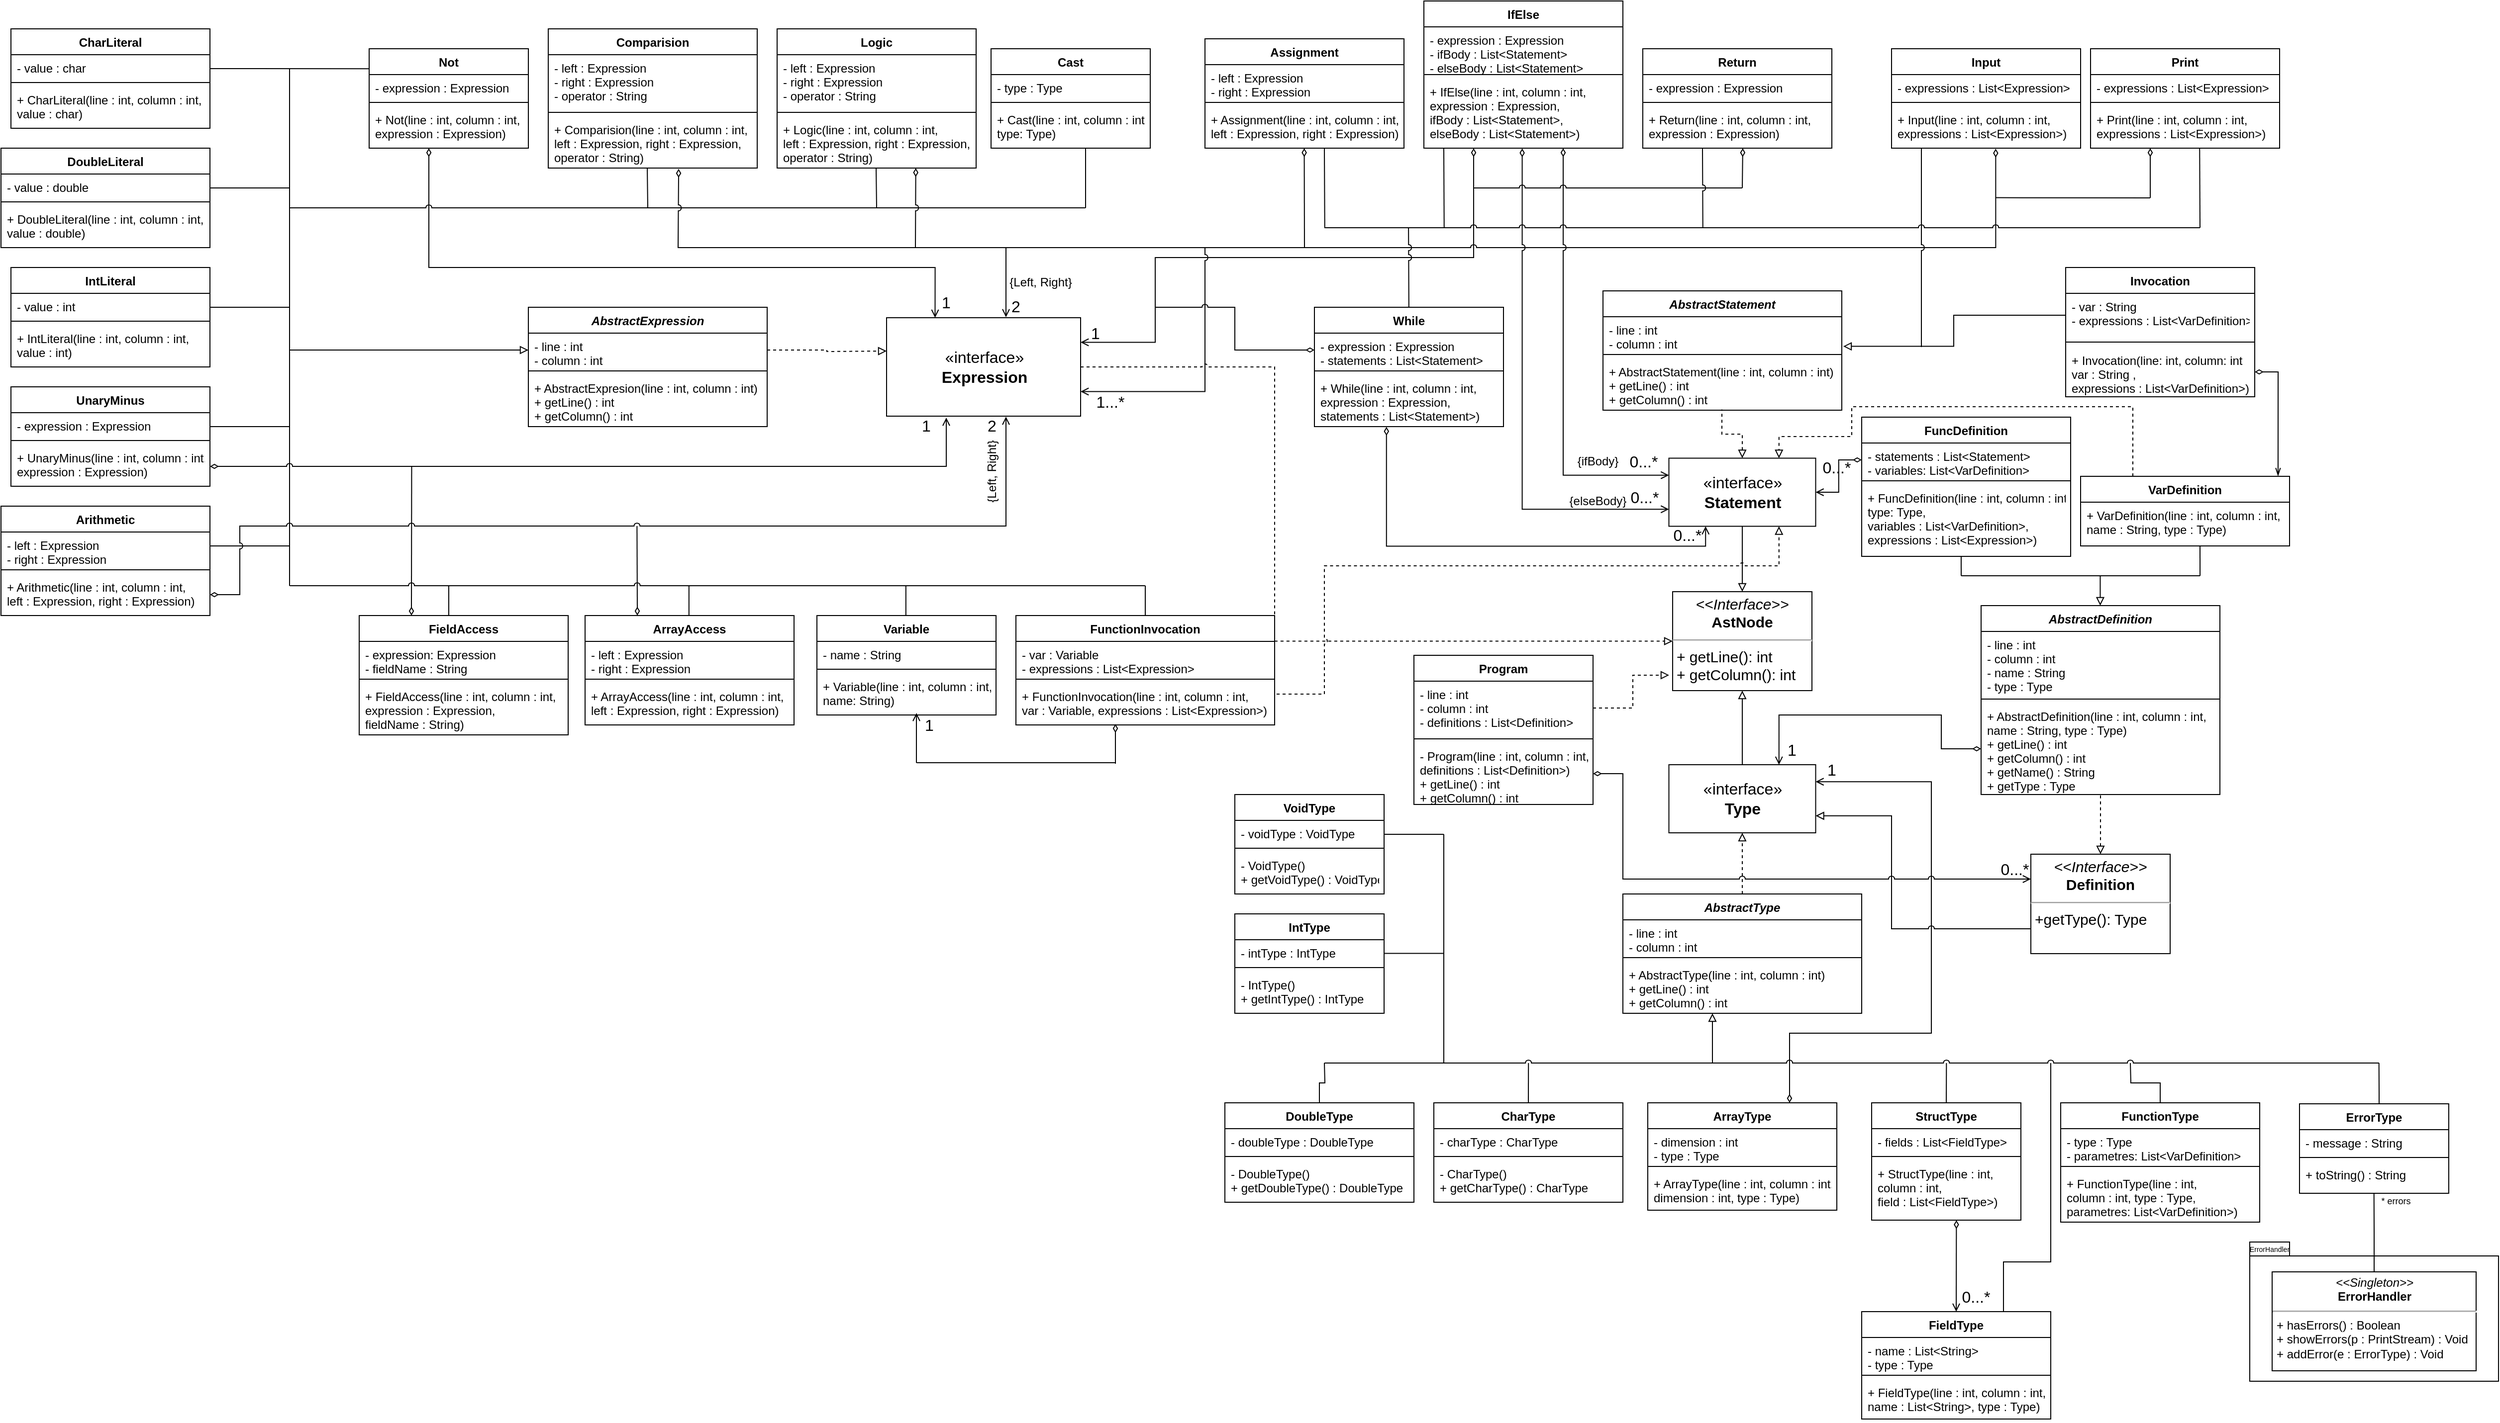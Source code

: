 <mxfile version="17.1.2" type="device"><diagram name="Page-1" id="c4acf3e9-155e-7222-9cf6-157b1a14988f"><mxGraphModel dx="1738" dy="998" grid="1" gridSize="10" guides="1" tooltips="1" connect="1" arrows="1" fold="1" page="1" pageScale="1" pageWidth="3300" pageHeight="4681" background="none" math="0" shadow="0"><root><mxCell id="0"/><mxCell id="1" parent="0"/><mxCell id="-GoU5l8W08uuV3y3_ln9-16" value="" style="shape=folder;fontStyle=1;spacingTop=10;tabWidth=40;tabHeight=14;tabPosition=left;html=1;fontSize=9;" vertex="1" parent="1"><mxGeometry x="2290" y="1260" width="250" height="140" as="geometry"/></mxCell><mxCell id="0u5DlER0_e4MW4Z9huD7-1" value="AbstractExpression" style="swimlane;fontStyle=3;align=center;verticalAlign=top;childLayout=stackLayout;horizontal=1;startSize=26;horizontalStack=0;resizeParent=1;resizeParentMax=0;resizeLast=0;collapsible=1;marginBottom=0;" parent="1" vertex="1"><mxGeometry x="560" y="320" width="240" height="120" as="geometry"/></mxCell><mxCell id="0u5DlER0_e4MW4Z9huD7-2" value="- line : int&#10;- column : int&#10;" style="text;strokeColor=none;fillColor=none;align=left;verticalAlign=top;spacingLeft=4;spacingRight=4;overflow=hidden;rotatable=0;points=[[0,0.5],[1,0.5]];portConstraint=eastwest;" parent="0u5DlER0_e4MW4Z9huD7-1" vertex="1"><mxGeometry y="26" width="240" height="34" as="geometry"/></mxCell><mxCell id="0u5DlER0_e4MW4Z9huD7-3" value="" style="line;strokeWidth=1;fillColor=none;align=left;verticalAlign=middle;spacingTop=-1;spacingLeft=3;spacingRight=3;rotatable=0;labelPosition=right;points=[];portConstraint=eastwest;" parent="0u5DlER0_e4MW4Z9huD7-1" vertex="1"><mxGeometry y="60" width="240" height="8" as="geometry"/></mxCell><mxCell id="0u5DlER0_e4MW4Z9huD7-4" value="+ AbstractExpresion(line : int, column : int)&#10;+ getLine() : int&#10;+ getColumn() : int" style="text;strokeColor=none;fillColor=none;align=left;verticalAlign=top;spacingLeft=4;spacingRight=4;overflow=hidden;rotatable=0;points=[[0,0.5],[1,0.5]];portConstraint=eastwest;" parent="0u5DlER0_e4MW4Z9huD7-1" vertex="1"><mxGeometry y="68" width="240" height="52" as="geometry"/></mxCell><mxCell id="0u5DlER0_e4MW4Z9huD7-5" value="Arithmetic" style="swimlane;fontStyle=1;align=center;verticalAlign=top;childLayout=stackLayout;horizontal=1;startSize=26;horizontalStack=0;resizeParent=1;resizeParentMax=0;resizeLast=0;collapsible=1;marginBottom=0;" parent="1" vertex="1"><mxGeometry x="30" y="520" width="210" height="110" as="geometry"/></mxCell><mxCell id="0u5DlER0_e4MW4Z9huD7-6" value="- left : Expression&#10;- right : Expression" style="text;strokeColor=none;fillColor=none;align=left;verticalAlign=top;spacingLeft=4;spacingRight=4;overflow=hidden;rotatable=0;points=[[0,0.5],[1,0.5]];portConstraint=eastwest;" parent="0u5DlER0_e4MW4Z9huD7-5" vertex="1"><mxGeometry y="26" width="210" height="34" as="geometry"/></mxCell><mxCell id="0u5DlER0_e4MW4Z9huD7-7" value="" style="line;strokeWidth=1;fillColor=none;align=left;verticalAlign=middle;spacingTop=-1;spacingLeft=3;spacingRight=3;rotatable=0;labelPosition=right;points=[];portConstraint=eastwest;" parent="0u5DlER0_e4MW4Z9huD7-5" vertex="1"><mxGeometry y="60" width="210" height="8" as="geometry"/></mxCell><mxCell id="0u5DlER0_e4MW4Z9huD7-8" value="+ Arithmetic(line : int, column : int,&#10;left : Expression, right : Expression)" style="text;strokeColor=none;fillColor=none;align=left;verticalAlign=top;spacingLeft=4;spacingRight=4;overflow=hidden;rotatable=0;points=[[0,0.5],[1,0.5]];portConstraint=eastwest;" parent="0u5DlER0_e4MW4Z9huD7-5" vertex="1"><mxGeometry y="68" width="210" height="42" as="geometry"/></mxCell><mxCell id="0u5DlER0_e4MW4Z9huD7-82" style="edgeStyle=orthogonalEdgeStyle;rounded=0;jumpStyle=arc;orthogonalLoop=1;jettySize=auto;html=1;exitX=0.25;exitY=0;exitDx=0;exitDy=0;fontSize=12;startArrow=diamondThin;startFill=0;endArrow=none;endFill=0;" parent="1" source="0u5DlER0_e4MW4Z9huD7-9" edge="1"><mxGeometry relative="1" as="geometry"><mxPoint x="669.176" y="540" as="targetPoint"/></mxGeometry></mxCell><mxCell id="0u5DlER0_e4MW4Z9huD7-9" value="ArrayAccess" style="swimlane;fontStyle=1;align=center;verticalAlign=top;childLayout=stackLayout;horizontal=1;startSize=26;horizontalStack=0;resizeParent=1;resizeParentMax=0;resizeLast=0;collapsible=1;marginBottom=0;" parent="1" vertex="1"><mxGeometry x="617" y="630" width="210" height="110" as="geometry"/></mxCell><mxCell id="0u5DlER0_e4MW4Z9huD7-10" value="- left : Expression&#10;- right : Expression" style="text;strokeColor=none;fillColor=none;align=left;verticalAlign=top;spacingLeft=4;spacingRight=4;overflow=hidden;rotatable=0;points=[[0,0.5],[1,0.5]];portConstraint=eastwest;" parent="0u5DlER0_e4MW4Z9huD7-9" vertex="1"><mxGeometry y="26" width="210" height="34" as="geometry"/></mxCell><mxCell id="0u5DlER0_e4MW4Z9huD7-11" value="" style="line;strokeWidth=1;fillColor=none;align=left;verticalAlign=middle;spacingTop=-1;spacingLeft=3;spacingRight=3;rotatable=0;labelPosition=right;points=[];portConstraint=eastwest;" parent="0u5DlER0_e4MW4Z9huD7-9" vertex="1"><mxGeometry y="60" width="210" height="8" as="geometry"/></mxCell><mxCell id="0u5DlER0_e4MW4Z9huD7-12" value="+ ArrayAccess(line : int, column : int,&#10;left : Expression, right : Expression)" style="text;strokeColor=none;fillColor=none;align=left;verticalAlign=top;spacingLeft=4;spacingRight=4;overflow=hidden;rotatable=0;points=[[0,0.5],[1,0.5]];portConstraint=eastwest;" parent="0u5DlER0_e4MW4Z9huD7-9" vertex="1"><mxGeometry y="68" width="210" height="42" as="geometry"/></mxCell><mxCell id="0u5DlER0_e4MW4Z9huD7-13" value="Cast" style="swimlane;fontStyle=1;align=center;verticalAlign=top;childLayout=stackLayout;horizontal=1;startSize=26;horizontalStack=0;resizeParent=1;resizeParentMax=0;resizeLast=0;collapsible=1;marginBottom=0;" parent="1" vertex="1"><mxGeometry x="1025" y="60" width="160" height="100" as="geometry"/></mxCell><mxCell id="0u5DlER0_e4MW4Z9huD7-14" value="- type : Type" style="text;strokeColor=none;fillColor=none;align=left;verticalAlign=top;spacingLeft=4;spacingRight=4;overflow=hidden;rotatable=0;points=[[0,0.5],[1,0.5]];portConstraint=eastwest;" parent="0u5DlER0_e4MW4Z9huD7-13" vertex="1"><mxGeometry y="26" width="160" height="24" as="geometry"/></mxCell><mxCell id="0u5DlER0_e4MW4Z9huD7-15" value="" style="line;strokeWidth=1;fillColor=none;align=left;verticalAlign=middle;spacingTop=-1;spacingLeft=3;spacingRight=3;rotatable=0;labelPosition=right;points=[];portConstraint=eastwest;" parent="0u5DlER0_e4MW4Z9huD7-13" vertex="1"><mxGeometry y="50" width="160" height="8" as="geometry"/></mxCell><mxCell id="0u5DlER0_e4MW4Z9huD7-16" value="+ Cast(line : int, column : int,&#10;type: Type)" style="text;strokeColor=none;fillColor=none;align=left;verticalAlign=top;spacingLeft=4;spacingRight=4;overflow=hidden;rotatable=0;points=[[0,0.5],[1,0.5]];portConstraint=eastwest;" parent="0u5DlER0_e4MW4Z9huD7-13" vertex="1"><mxGeometry y="58" width="160" height="42" as="geometry"/></mxCell><mxCell id="0u5DlER0_e4MW4Z9huD7-17" value="CharLiteral" style="swimlane;fontStyle=1;align=center;verticalAlign=top;childLayout=stackLayout;horizontal=1;startSize=26;horizontalStack=0;resizeParent=1;resizeParentMax=0;resizeLast=0;collapsible=1;marginBottom=0;" parent="1" vertex="1"><mxGeometry x="40" y="40" width="200" height="100" as="geometry"/></mxCell><mxCell id="0u5DlER0_e4MW4Z9huD7-18" value="- value : char" style="text;strokeColor=none;fillColor=none;align=left;verticalAlign=top;spacingLeft=4;spacingRight=4;overflow=hidden;rotatable=0;points=[[0,0.5],[1,0.5]];portConstraint=eastwest;" parent="0u5DlER0_e4MW4Z9huD7-17" vertex="1"><mxGeometry y="26" width="200" height="24" as="geometry"/></mxCell><mxCell id="0u5DlER0_e4MW4Z9huD7-19" value="" style="line;strokeWidth=1;fillColor=none;align=left;verticalAlign=middle;spacingTop=-1;spacingLeft=3;spacingRight=3;rotatable=0;labelPosition=right;points=[];portConstraint=eastwest;" parent="0u5DlER0_e4MW4Z9huD7-17" vertex="1"><mxGeometry y="50" width="200" height="8" as="geometry"/></mxCell><mxCell id="0u5DlER0_e4MW4Z9huD7-20" value="+ CharLiteral(line : int, column : int,&#10;value : char)" style="text;strokeColor=none;fillColor=none;align=left;verticalAlign=top;spacingLeft=4;spacingRight=4;overflow=hidden;rotatable=0;points=[[0,0.5],[1,0.5]];portConstraint=eastwest;" parent="0u5DlER0_e4MW4Z9huD7-17" vertex="1"><mxGeometry y="58" width="200" height="42" as="geometry"/></mxCell><mxCell id="0u5DlER0_e4MW4Z9huD7-21" value="Comparision" style="swimlane;fontStyle=1;align=center;verticalAlign=top;childLayout=stackLayout;horizontal=1;startSize=26;horizontalStack=0;resizeParent=1;resizeParentMax=0;resizeLast=0;collapsible=1;marginBottom=0;" parent="1" vertex="1"><mxGeometry x="580" y="40" width="210" height="140" as="geometry"/></mxCell><mxCell id="0u5DlER0_e4MW4Z9huD7-22" value="- left : Expression&#10;- right : Expression&#10;- operator : String" style="text;strokeColor=none;fillColor=none;align=left;verticalAlign=top;spacingLeft=4;spacingRight=4;overflow=hidden;rotatable=0;points=[[0,0.5],[1,0.5]];portConstraint=eastwest;" parent="0u5DlER0_e4MW4Z9huD7-21" vertex="1"><mxGeometry y="26" width="210" height="54" as="geometry"/></mxCell><mxCell id="0u5DlER0_e4MW4Z9huD7-23" value="" style="line;strokeWidth=1;fillColor=none;align=left;verticalAlign=middle;spacingTop=-1;spacingLeft=3;spacingRight=3;rotatable=0;labelPosition=right;points=[];portConstraint=eastwest;" parent="0u5DlER0_e4MW4Z9huD7-21" vertex="1"><mxGeometry y="80" width="210" height="8" as="geometry"/></mxCell><mxCell id="0u5DlER0_e4MW4Z9huD7-24" value="+ Comparision(line : int, column : int,&#10;left : Expression, right : Expression,&#10;operator : String)" style="text;strokeColor=none;fillColor=none;align=left;verticalAlign=top;spacingLeft=4;spacingRight=4;overflow=hidden;rotatable=0;points=[[0,0.5],[1,0.5]];portConstraint=eastwest;" parent="0u5DlER0_e4MW4Z9huD7-21" vertex="1"><mxGeometry y="88" width="210" height="52" as="geometry"/></mxCell><mxCell id="0u5DlER0_e4MW4Z9huD7-25" value="DoubleLiteral" style="swimlane;fontStyle=1;align=center;verticalAlign=top;childLayout=stackLayout;horizontal=1;startSize=26;horizontalStack=0;resizeParent=1;resizeParentMax=0;resizeLast=0;collapsible=1;marginBottom=0;" parent="1" vertex="1"><mxGeometry x="30" y="160" width="210" height="100" as="geometry"/></mxCell><mxCell id="0u5DlER0_e4MW4Z9huD7-26" value="- value : double" style="text;strokeColor=none;fillColor=none;align=left;verticalAlign=top;spacingLeft=4;spacingRight=4;overflow=hidden;rotatable=0;points=[[0,0.5],[1,0.5]];portConstraint=eastwest;" parent="0u5DlER0_e4MW4Z9huD7-25" vertex="1"><mxGeometry y="26" width="210" height="24" as="geometry"/></mxCell><mxCell id="0u5DlER0_e4MW4Z9huD7-27" value="" style="line;strokeWidth=1;fillColor=none;align=left;verticalAlign=middle;spacingTop=-1;spacingLeft=3;spacingRight=3;rotatable=0;labelPosition=right;points=[];portConstraint=eastwest;" parent="0u5DlER0_e4MW4Z9huD7-25" vertex="1"><mxGeometry y="50" width="210" height="8" as="geometry"/></mxCell><mxCell id="0u5DlER0_e4MW4Z9huD7-28" value="+ DoubleLiteral(line : int, column : int,&#10;value : double)" style="text;strokeColor=none;fillColor=none;align=left;verticalAlign=top;spacingLeft=4;spacingRight=4;overflow=hidden;rotatable=0;points=[[0,0.5],[1,0.5]];portConstraint=eastwest;" parent="0u5DlER0_e4MW4Z9huD7-25" vertex="1"><mxGeometry y="58" width="210" height="42" as="geometry"/></mxCell><mxCell id="0u5DlER0_e4MW4Z9huD7-92" style="edgeStyle=orthogonalEdgeStyle;rounded=0;jumpStyle=arc;orthogonalLoop=1;jettySize=auto;html=1;exitX=0.25;exitY=0;exitDx=0;exitDy=0;entryX=0.375;entryY=1;entryDx=0;entryDy=0;entryPerimeter=0;fontSize=12;startArrow=open;startFill=0;endArrow=diamondThin;endFill=0;" parent="1" source="0u5DlER0_e4MW4Z9huD7-29" target="0u5DlER0_e4MW4Z9huD7-49" edge="1"><mxGeometry relative="1" as="geometry"><Array as="points"><mxPoint x="969" y="280"/><mxPoint x="460" y="280"/></Array></mxGeometry></mxCell><mxCell id="0u5DlER0_e4MW4Z9huD7-119" style="edgeStyle=orthogonalEdgeStyle;rounded=0;jumpStyle=arc;orthogonalLoop=1;jettySize=auto;html=1;exitX=1;exitY=0.25;exitDx=0;exitDy=0;entryX=0.25;entryY=1;entryDx=0;entryDy=0;entryPerimeter=0;fontSize=15;startArrow=open;startFill=0;endArrow=diamondThin;endFill=0;" parent="1" source="0u5DlER0_e4MW4Z9huD7-29" target="0u5DlER0_e4MW4Z9huD7-118" edge="1"><mxGeometry relative="1" as="geometry"><Array as="points"><mxPoint x="1190" y="355"/><mxPoint x="1190" y="270"/><mxPoint x="1510" y="270"/></Array></mxGeometry></mxCell><mxCell id="0u5DlER0_e4MW4Z9huD7-152" style="edgeStyle=orthogonalEdgeStyle;rounded=0;jumpStyle=arc;orthogonalLoop=1;jettySize=auto;html=1;exitX=1;exitY=0.75;exitDx=0;exitDy=0;entryX=0.551;entryY=1.013;entryDx=0;entryDy=0;entryPerimeter=0;fontSize=15;startArrow=open;startFill=0;endArrow=diamondThin;endFill=0;" parent="1" source="0u5DlER0_e4MW4Z9huD7-29" target="0u5DlER0_e4MW4Z9huD7-128" edge="1"><mxGeometry relative="1" as="geometry"><Array as="points"><mxPoint x="1240" y="405"/><mxPoint x="1240" y="260"/><mxPoint x="2035" y="260"/></Array></mxGeometry></mxCell><mxCell id="0u5DlER0_e4MW4Z9huD7-171" style="edgeStyle=orthogonalEdgeStyle;rounded=0;jumpStyle=arc;orthogonalLoop=1;jettySize=auto;html=1;exitX=1;exitY=0.5;exitDx=0;exitDy=0;entryX=0;entryY=0.5;entryDx=0;entryDy=0;fontSize=15;startArrow=none;startFill=0;endArrow=block;endFill=0;dashed=1;" parent="1" source="0u5DlER0_e4MW4Z9huD7-29" target="0u5DlER0_e4MW4Z9huD7-100" edge="1"><mxGeometry relative="1" as="geometry"><Array as="points"><mxPoint x="1310" y="380"/><mxPoint x="1310" y="656"/></Array></mxGeometry></mxCell><mxCell id="0u5DlER0_e4MW4Z9huD7-29" value="&lt;font style=&quot;font-size: 16px&quot;&gt;«interface»&lt;br&gt;&lt;/font&gt;&lt;b&gt;&lt;font style=&quot;font-size: 16px&quot;&gt;Expression&lt;/font&gt;&lt;/b&gt;" style="html=1;" parent="1" vertex="1"><mxGeometry x="920" y="330.5" width="195" height="99" as="geometry"/></mxCell><mxCell id="0u5DlER0_e4MW4Z9huD7-83" style="edgeStyle=orthogonalEdgeStyle;rounded=0;jumpStyle=arc;orthogonalLoop=1;jettySize=auto;html=1;exitX=0.25;exitY=0;exitDx=0;exitDy=0;fontSize=12;startArrow=diamondThin;startFill=0;endArrow=none;endFill=0;" parent="1" source="0u5DlER0_e4MW4Z9huD7-30" edge="1"><mxGeometry relative="1" as="geometry"><mxPoint x="442.714" y="480" as="targetPoint"/></mxGeometry></mxCell><mxCell id="0u5DlER0_e4MW4Z9huD7-30" value="FieldAccess" style="swimlane;fontStyle=1;align=center;verticalAlign=top;childLayout=stackLayout;horizontal=1;startSize=26;horizontalStack=0;resizeParent=1;resizeParentMax=0;resizeLast=0;collapsible=1;marginBottom=0;" parent="1" vertex="1"><mxGeometry x="390" y="630" width="210" height="120" as="geometry"/></mxCell><mxCell id="0u5DlER0_e4MW4Z9huD7-31" value="- expression: Expression&#10;- fieldName : String" style="text;strokeColor=none;fillColor=none;align=left;verticalAlign=top;spacingLeft=4;spacingRight=4;overflow=hidden;rotatable=0;points=[[0,0.5],[1,0.5]];portConstraint=eastwest;" parent="0u5DlER0_e4MW4Z9huD7-30" vertex="1"><mxGeometry y="26" width="210" height="34" as="geometry"/></mxCell><mxCell id="0u5DlER0_e4MW4Z9huD7-32" value="" style="line;strokeWidth=1;fillColor=none;align=left;verticalAlign=middle;spacingTop=-1;spacingLeft=3;spacingRight=3;rotatable=0;labelPosition=right;points=[];portConstraint=eastwest;" parent="0u5DlER0_e4MW4Z9huD7-30" vertex="1"><mxGeometry y="60" width="210" height="8" as="geometry"/></mxCell><mxCell id="0u5DlER0_e4MW4Z9huD7-33" value="+ FieldAccess(line : int, column : int,&#10;expression : Expression,&#10;fieldName : String)" style="text;strokeColor=none;fillColor=none;align=left;verticalAlign=top;spacingLeft=4;spacingRight=4;overflow=hidden;rotatable=0;points=[[0,0.5],[1,0.5]];portConstraint=eastwest;" parent="0u5DlER0_e4MW4Z9huD7-30" vertex="1"><mxGeometry y="68" width="210" height="52" as="geometry"/></mxCell><mxCell id="0u5DlER0_e4MW4Z9huD7-34" value="FunctionInvocation" style="swimlane;fontStyle=1;align=center;verticalAlign=top;childLayout=stackLayout;horizontal=1;startSize=26;horizontalStack=0;resizeParent=1;resizeParentMax=0;resizeLast=0;collapsible=1;marginBottom=0;" parent="1" vertex="1"><mxGeometry x="1050" y="630" width="260" height="110" as="geometry"/></mxCell><mxCell id="0u5DlER0_e4MW4Z9huD7-35" value="- var : Variable&#10;- expressions : List&lt;Expression&gt;" style="text;strokeColor=none;fillColor=none;align=left;verticalAlign=top;spacingLeft=4;spacingRight=4;overflow=hidden;rotatable=0;points=[[0,0.5],[1,0.5]];portConstraint=eastwest;" parent="0u5DlER0_e4MW4Z9huD7-34" vertex="1"><mxGeometry y="26" width="260" height="34" as="geometry"/></mxCell><mxCell id="0u5DlER0_e4MW4Z9huD7-36" value="" style="line;strokeWidth=1;fillColor=none;align=left;verticalAlign=middle;spacingTop=-1;spacingLeft=3;spacingRight=3;rotatable=0;labelPosition=right;points=[];portConstraint=eastwest;" parent="0u5DlER0_e4MW4Z9huD7-34" vertex="1"><mxGeometry y="60" width="260" height="8" as="geometry"/></mxCell><mxCell id="0u5DlER0_e4MW4Z9huD7-37" value="+ FunctionInvocation(line : int, column : int,&#10;var : Variable, expressions : List&lt;Expression&gt;)" style="text;strokeColor=none;fillColor=none;align=left;verticalAlign=top;spacingLeft=4;spacingRight=4;overflow=hidden;rotatable=0;points=[[0,0.5],[1,0.5]];portConstraint=eastwest;" parent="0u5DlER0_e4MW4Z9huD7-34" vertex="1"><mxGeometry y="68" width="260" height="42" as="geometry"/></mxCell><mxCell id="0u5DlER0_e4MW4Z9huD7-38" value="IntLiteral" style="swimlane;fontStyle=1;align=center;verticalAlign=top;childLayout=stackLayout;horizontal=1;startSize=26;horizontalStack=0;resizeParent=1;resizeParentMax=0;resizeLast=0;collapsible=1;marginBottom=0;" parent="1" vertex="1"><mxGeometry x="40" y="280" width="200" height="100" as="geometry"/></mxCell><mxCell id="0u5DlER0_e4MW4Z9huD7-39" value="- value : int" style="text;strokeColor=none;fillColor=none;align=left;verticalAlign=top;spacingLeft=4;spacingRight=4;overflow=hidden;rotatable=0;points=[[0,0.5],[1,0.5]];portConstraint=eastwest;" parent="0u5DlER0_e4MW4Z9huD7-38" vertex="1"><mxGeometry y="26" width="200" height="24" as="geometry"/></mxCell><mxCell id="0u5DlER0_e4MW4Z9huD7-40" value="" style="line;strokeWidth=1;fillColor=none;align=left;verticalAlign=middle;spacingTop=-1;spacingLeft=3;spacingRight=3;rotatable=0;labelPosition=right;points=[];portConstraint=eastwest;" parent="0u5DlER0_e4MW4Z9huD7-38" vertex="1"><mxGeometry y="50" width="200" height="8" as="geometry"/></mxCell><mxCell id="0u5DlER0_e4MW4Z9huD7-41" value="+ IntLiteral(line : int, column : int,&#10;value : int)" style="text;strokeColor=none;fillColor=none;align=left;verticalAlign=top;spacingLeft=4;spacingRight=4;overflow=hidden;rotatable=0;points=[[0,0.5],[1,0.5]];portConstraint=eastwest;" parent="0u5DlER0_e4MW4Z9huD7-38" vertex="1"><mxGeometry y="58" width="200" height="42" as="geometry"/></mxCell><mxCell id="0u5DlER0_e4MW4Z9huD7-42" value="Logic" style="swimlane;fontStyle=1;align=center;verticalAlign=top;childLayout=stackLayout;horizontal=1;startSize=26;horizontalStack=0;resizeParent=1;resizeParentMax=0;resizeLast=0;collapsible=1;marginBottom=0;" parent="1" vertex="1"><mxGeometry x="810" y="40" width="200" height="140" as="geometry"/></mxCell><mxCell id="0u5DlER0_e4MW4Z9huD7-43" value="- left : Expression&#10;- right : Expression&#10;- operator : String" style="text;strokeColor=none;fillColor=none;align=left;verticalAlign=top;spacingLeft=4;spacingRight=4;overflow=hidden;rotatable=0;points=[[0,0.5],[1,0.5]];portConstraint=eastwest;" parent="0u5DlER0_e4MW4Z9huD7-42" vertex="1"><mxGeometry y="26" width="200" height="54" as="geometry"/></mxCell><mxCell id="0u5DlER0_e4MW4Z9huD7-44" value="" style="line;strokeWidth=1;fillColor=none;align=left;verticalAlign=middle;spacingTop=-1;spacingLeft=3;spacingRight=3;rotatable=0;labelPosition=right;points=[];portConstraint=eastwest;" parent="0u5DlER0_e4MW4Z9huD7-42" vertex="1"><mxGeometry y="80" width="200" height="8" as="geometry"/></mxCell><mxCell id="0u5DlER0_e4MW4Z9huD7-45" value="+ Logic(line : int, column : int,&#10;left : Expression, right : Expression,&#10;operator : String)" style="text;strokeColor=none;fillColor=none;align=left;verticalAlign=top;spacingLeft=4;spacingRight=4;overflow=hidden;rotatable=0;points=[[0,0.5],[1,0.5]];portConstraint=eastwest;" parent="0u5DlER0_e4MW4Z9huD7-42" vertex="1"><mxGeometry y="88" width="200" height="52" as="geometry"/></mxCell><mxCell id="0u5DlER0_e4MW4Z9huD7-46" value="Not" style="swimlane;fontStyle=1;align=center;verticalAlign=top;childLayout=stackLayout;horizontal=1;startSize=26;horizontalStack=0;resizeParent=1;resizeParentMax=0;resizeLast=0;collapsible=1;marginBottom=0;" parent="1" vertex="1"><mxGeometry x="400" y="60" width="160" height="100" as="geometry"/></mxCell><mxCell id="0u5DlER0_e4MW4Z9huD7-47" value="- expression : Expression" style="text;strokeColor=none;fillColor=none;align=left;verticalAlign=top;spacingLeft=4;spacingRight=4;overflow=hidden;rotatable=0;points=[[0,0.5],[1,0.5]];portConstraint=eastwest;" parent="0u5DlER0_e4MW4Z9huD7-46" vertex="1"><mxGeometry y="26" width="160" height="24" as="geometry"/></mxCell><mxCell id="0u5DlER0_e4MW4Z9huD7-48" value="" style="line;strokeWidth=1;fillColor=none;align=left;verticalAlign=middle;spacingTop=-1;spacingLeft=3;spacingRight=3;rotatable=0;labelPosition=right;points=[];portConstraint=eastwest;" parent="0u5DlER0_e4MW4Z9huD7-46" vertex="1"><mxGeometry y="50" width="160" height="8" as="geometry"/></mxCell><mxCell id="0u5DlER0_e4MW4Z9huD7-49" value="+ Not(line : int, column : int,&#10;expression : Expression)" style="text;strokeColor=none;fillColor=none;align=left;verticalAlign=top;spacingLeft=4;spacingRight=4;overflow=hidden;rotatable=0;points=[[0,0.5],[1,0.5]];portConstraint=eastwest;" parent="0u5DlER0_e4MW4Z9huD7-46" vertex="1"><mxGeometry y="58" width="160" height="42" as="geometry"/></mxCell><mxCell id="0u5DlER0_e4MW4Z9huD7-50" value="UnaryMinus" style="swimlane;fontStyle=1;align=center;verticalAlign=top;childLayout=stackLayout;horizontal=1;startSize=26;horizontalStack=0;resizeParent=1;resizeParentMax=0;resizeLast=0;collapsible=1;marginBottom=0;" parent="1" vertex="1"><mxGeometry x="40" y="400" width="200" height="100" as="geometry"/></mxCell><mxCell id="0u5DlER0_e4MW4Z9huD7-51" value="- expression : Expression" style="text;strokeColor=none;fillColor=none;align=left;verticalAlign=top;spacingLeft=4;spacingRight=4;overflow=hidden;rotatable=0;points=[[0,0.5],[1,0.5]];portConstraint=eastwest;" parent="0u5DlER0_e4MW4Z9huD7-50" vertex="1"><mxGeometry y="26" width="200" height="24" as="geometry"/></mxCell><mxCell id="0u5DlER0_e4MW4Z9huD7-52" value="" style="line;strokeWidth=1;fillColor=none;align=left;verticalAlign=middle;spacingTop=-1;spacingLeft=3;spacingRight=3;rotatable=0;labelPosition=right;points=[];portConstraint=eastwest;" parent="0u5DlER0_e4MW4Z9huD7-50" vertex="1"><mxGeometry y="50" width="200" height="8" as="geometry"/></mxCell><mxCell id="0u5DlER0_e4MW4Z9huD7-53" value="+ UnaryMinus(line : int, column : int,&#10;expression : Expression)" style="text;strokeColor=none;fillColor=none;align=left;verticalAlign=top;spacingLeft=4;spacingRight=4;overflow=hidden;rotatable=0;points=[[0,0.5],[1,0.5]];portConstraint=eastwest;" parent="0u5DlER0_e4MW4Z9huD7-50" vertex="1"><mxGeometry y="58" width="200" height="42" as="geometry"/></mxCell><mxCell id="0u5DlER0_e4MW4Z9huD7-54" value="Variable" style="swimlane;fontStyle=1;align=center;verticalAlign=top;childLayout=stackLayout;horizontal=1;startSize=26;horizontalStack=0;resizeParent=1;resizeParentMax=0;resizeLast=0;collapsible=1;marginBottom=0;" parent="1" vertex="1"><mxGeometry x="850" y="630" width="180" height="100" as="geometry"/></mxCell><mxCell id="0u5DlER0_e4MW4Z9huD7-55" value="- name : String" style="text;strokeColor=none;fillColor=none;align=left;verticalAlign=top;spacingLeft=4;spacingRight=4;overflow=hidden;rotatable=0;points=[[0,0.5],[1,0.5]];portConstraint=eastwest;" parent="0u5DlER0_e4MW4Z9huD7-54" vertex="1"><mxGeometry y="26" width="180" height="24" as="geometry"/></mxCell><mxCell id="0u5DlER0_e4MW4Z9huD7-56" value="" style="line;strokeWidth=1;fillColor=none;align=left;verticalAlign=middle;spacingTop=-1;spacingLeft=3;spacingRight=3;rotatable=0;labelPosition=right;points=[];portConstraint=eastwest;" parent="0u5DlER0_e4MW4Z9huD7-54" vertex="1"><mxGeometry y="50" width="180" height="8" as="geometry"/></mxCell><mxCell id="0u5DlER0_e4MW4Z9huD7-57" value="+ Variable(line : int, column : int,&#10;name: String)" style="text;strokeColor=none;fillColor=none;align=left;verticalAlign=top;spacingLeft=4;spacingRight=4;overflow=hidden;rotatable=0;points=[[0,0.5],[1,0.5]];portConstraint=eastwest;" parent="0u5DlER0_e4MW4Z9huD7-54" vertex="1"><mxGeometry y="58" width="180" height="42" as="geometry"/></mxCell><mxCell id="0u5DlER0_e4MW4Z9huD7-58" value="" style="endArrow=none;html=1;rounded=0;fontSize=16;" parent="1" edge="1"><mxGeometry width="50" height="50" relative="1" as="geometry"><mxPoint x="320" y="600" as="sourcePoint"/><mxPoint x="320" y="80" as="targetPoint"/></mxGeometry></mxCell><mxCell id="0u5DlER0_e4MW4Z9huD7-59" value="" style="endArrow=none;html=1;rounded=0;fontSize=16;jumpStyle=arc;" parent="1" edge="1"><mxGeometry width="50" height="50" relative="1" as="geometry"><mxPoint x="320" y="600" as="sourcePoint"/><mxPoint x="1180" y="600" as="targetPoint"/></mxGeometry></mxCell><mxCell id="0u5DlER0_e4MW4Z9huD7-60" value="" style="endArrow=none;html=1;rounded=0;fontSize=16;exitX=1;exitY=0.5;exitDx=0;exitDy=0;entryX=-0.003;entryY=0.181;entryDx=0;entryDy=0;entryPerimeter=0;" parent="1" edge="1"><mxGeometry width="50" height="50" relative="1" as="geometry"><mxPoint x="240.48" y="80" as="sourcePoint"/><mxPoint x="400.0" y="80.1" as="targetPoint"/></mxGeometry></mxCell><mxCell id="0u5DlER0_e4MW4Z9huD7-61" value="" style="endArrow=block;html=1;rounded=0;fontSize=16;entryX=0;entryY=0.5;entryDx=0;entryDy=0;endFill=0;" parent="1" target="0u5DlER0_e4MW4Z9huD7-2" edge="1"><mxGeometry width="50" height="50" relative="1" as="geometry"><mxPoint x="320" y="363" as="sourcePoint"/><mxPoint x="550" y="440" as="targetPoint"/></mxGeometry></mxCell><mxCell id="0u5DlER0_e4MW4Z9huD7-62" value="" style="endArrow=none;html=1;rounded=0;fontSize=16;exitX=1;exitY=0.5;exitDx=0;exitDy=0;" parent="1" edge="1"><mxGeometry width="50" height="50" relative="1" as="geometry"><mxPoint x="240" y="200" as="sourcePoint"/><mxPoint x="320" y="200" as="targetPoint"/></mxGeometry></mxCell><mxCell id="0u5DlER0_e4MW4Z9huD7-63" value="" style="endArrow=none;html=1;rounded=0;fontSize=16;exitX=1;exitY=0.5;exitDx=0;exitDy=0;" parent="1" edge="1"><mxGeometry width="50" height="50" relative="1" as="geometry"><mxPoint x="240" y="320" as="sourcePoint"/><mxPoint x="320" y="320" as="targetPoint"/></mxGeometry></mxCell><mxCell id="0u5DlER0_e4MW4Z9huD7-64" value="" style="endArrow=none;html=1;rounded=0;fontSize=16;exitX=1;exitY=0.5;exitDx=0;exitDy=0;" parent="1" edge="1"><mxGeometry width="50" height="50" relative="1" as="geometry"><mxPoint x="240" y="440" as="sourcePoint"/><mxPoint x="320" y="440" as="targetPoint"/></mxGeometry></mxCell><mxCell id="0u5DlER0_e4MW4Z9huD7-65" value="" style="endArrow=none;html=1;rounded=0;fontSize=16;exitX=1;exitY=0.5;exitDx=0;exitDy=0;" parent="1" edge="1"><mxGeometry width="50" height="50" relative="1" as="geometry"><mxPoint x="240" y="560" as="sourcePoint"/><mxPoint x="320" y="560" as="targetPoint"/></mxGeometry></mxCell><mxCell id="0u5DlER0_e4MW4Z9huD7-66" value="" style="endArrow=none;html=1;rounded=0;fontSize=16;exitX=1;exitY=0.5;exitDx=0;exitDy=0;jumpStyle=arc;" parent="1" edge="1"><mxGeometry width="50" height="50" relative="1" as="geometry"><mxPoint x="320" y="220" as="sourcePoint"/><mxPoint x="1120" y="220" as="targetPoint"/></mxGeometry></mxCell><mxCell id="0u5DlER0_e4MW4Z9huD7-67" value="" style="endArrow=none;html=1;rounded=0;fontSize=16;" parent="1" edge="1"><mxGeometry width="50" height="50" relative="1" as="geometry"><mxPoint x="1120" y="220" as="sourcePoint"/><mxPoint x="1120" y="160" as="targetPoint"/></mxGeometry></mxCell><mxCell id="0u5DlER0_e4MW4Z9huD7-69" value="" style="endArrow=none;html=1;rounded=0;fontSize=16;" parent="1" edge="1"><mxGeometry width="50" height="50" relative="1" as="geometry"><mxPoint x="910" y="220" as="sourcePoint"/><mxPoint x="909.5" y="180" as="targetPoint"/></mxGeometry></mxCell><mxCell id="0u5DlER0_e4MW4Z9huD7-70" value="" style="endArrow=none;html=1;rounded=0;fontSize=16;" parent="1" edge="1"><mxGeometry width="50" height="50" relative="1" as="geometry"><mxPoint x="680" y="220" as="sourcePoint"/><mxPoint x="679.5" y="180" as="targetPoint"/></mxGeometry></mxCell><mxCell id="0u5DlER0_e4MW4Z9huD7-71" value="" style="endArrow=none;html=1;rounded=0;fontSize=16;" parent="1" edge="1"><mxGeometry width="50" height="50" relative="1" as="geometry"><mxPoint x="1180" y="630" as="sourcePoint"/><mxPoint x="1180.0" y="600" as="targetPoint"/></mxGeometry></mxCell><mxCell id="0u5DlER0_e4MW4Z9huD7-72" value="" style="endArrow=none;html=1;rounded=0;fontSize=16;" parent="1" edge="1"><mxGeometry width="50" height="50" relative="1" as="geometry"><mxPoint x="939.41" y="630" as="sourcePoint"/><mxPoint x="939.41" y="600" as="targetPoint"/></mxGeometry></mxCell><mxCell id="0u5DlER0_e4MW4Z9huD7-73" value="" style="endArrow=none;html=1;rounded=0;fontSize=16;" parent="1" edge="1"><mxGeometry width="50" height="50" relative="1" as="geometry"><mxPoint x="721.41" y="630" as="sourcePoint"/><mxPoint x="721.41" y="600" as="targetPoint"/></mxGeometry></mxCell><mxCell id="0u5DlER0_e4MW4Z9huD7-74" value="" style="endArrow=none;html=1;rounded=0;fontSize=16;" parent="1" edge="1"><mxGeometry width="50" height="50" relative="1" as="geometry"><mxPoint x="480.0" y="630" as="sourcePoint"/><mxPoint x="480.0" y="600" as="targetPoint"/></mxGeometry></mxCell><mxCell id="0u5DlER0_e4MW4Z9huD7-75" style="edgeStyle=orthogonalEdgeStyle;rounded=0;orthogonalLoop=1;jettySize=auto;html=1;exitX=1;exitY=0.5;exitDx=0;exitDy=0;fontSize=16;endArrow=block;endFill=0;dashed=1;" parent="1" source="0u5DlER0_e4MW4Z9huD7-2" edge="1"><mxGeometry relative="1" as="geometry"><mxPoint x="920" y="364" as="targetPoint"/></mxGeometry></mxCell><mxCell id="0u5DlER0_e4MW4Z9huD7-76" style="edgeStyle=orthogonalEdgeStyle;rounded=0;orthogonalLoop=1;jettySize=auto;html=1;exitX=1;exitY=0.5;exitDx=0;exitDy=0;fontSize=16;endArrow=open;endFill=0;jumpStyle=arc;startArrow=diamondThin;startFill=0;" parent="1" edge="1"><mxGeometry relative="1" as="geometry"><mxPoint x="240" y="480" as="sourcePoint"/><mxPoint x="980" y="431" as="targetPoint"/><Array as="points"><mxPoint x="980" y="480"/><mxPoint x="980" y="431"/></Array></mxGeometry></mxCell><mxCell id="0u5DlER0_e4MW4Z9huD7-77" value="1" style="text;html=1;strokeColor=none;fillColor=none;align=center;verticalAlign=middle;whiteSpace=wrap;rounded=0;fontSize=16;" parent="1" vertex="1"><mxGeometry x="950" y="423.5" width="20" height="30.5" as="geometry"/></mxCell><mxCell id="0u5DlER0_e4MW4Z9huD7-78" style="edgeStyle=orthogonalEdgeStyle;rounded=0;jumpStyle=arc;orthogonalLoop=1;jettySize=auto;html=1;fontSize=16;startArrow=diamondThin;startFill=0;endArrow=open;endFill=0;exitX=1;exitY=0.5;exitDx=0;exitDy=0;" parent="1" source="0u5DlER0_e4MW4Z9huD7-8" edge="1"><mxGeometry relative="1" as="geometry"><mxPoint x="240" y="540" as="sourcePoint"/><mxPoint x="1040" y="430" as="targetPoint"/><Array as="points"><mxPoint x="270" y="609"/><mxPoint x="270" y="540"/><mxPoint x="1040" y="540"/><mxPoint x="1040" y="430"/></Array></mxGeometry></mxCell><mxCell id="0u5DlER0_e4MW4Z9huD7-79" value="2" style="text;html=1;strokeColor=none;fillColor=none;align=center;verticalAlign=middle;whiteSpace=wrap;rounded=0;fontSize=16;" parent="1" vertex="1"><mxGeometry x="1016" y="423.5" width="20" height="30.5" as="geometry"/></mxCell><mxCell id="0u5DlER0_e4MW4Z9huD7-80" value="{Left, Right}" style="text;html=1;strokeColor=none;fillColor=none;align=center;verticalAlign=middle;whiteSpace=wrap;rounded=0;fontSize=12;rotation=-90;" parent="1" vertex="1"><mxGeometry x="981" y="470" width="90" height="30" as="geometry"/></mxCell><mxCell id="0u5DlER0_e4MW4Z9huD7-86" value="" style="endArrow=none;html=1;rounded=0;fontSize=12;jumpStyle=arc;" parent="1" edge="1"><mxGeometry width="50" height="50" relative="1" as="geometry"><mxPoint x="710" y="260" as="sourcePoint"/><mxPoint x="1340" y="260" as="targetPoint"/></mxGeometry></mxCell><mxCell id="0u5DlER0_e4MW4Z9huD7-87" value="" style="endArrow=diamondThin;html=1;rounded=0;fontSize=16;entryX=0.624;entryY=1.015;entryDx=0;entryDy=0;entryPerimeter=0;jumpStyle=arc;endFill=0;" parent="1" target="0u5DlER0_e4MW4Z9huD7-24" edge="1"><mxGeometry width="50" height="50" relative="1" as="geometry"><mxPoint x="710.5" y="260" as="sourcePoint"/><mxPoint x="710" y="220.0" as="targetPoint"/></mxGeometry></mxCell><mxCell id="0u5DlER0_e4MW4Z9huD7-88" value="" style="endArrow=none;html=1;rounded=0;fontSize=16;startArrow=open;startFill=0;" parent="1" edge="1"><mxGeometry width="50" height="50" relative="1" as="geometry"><mxPoint x="1040" y="330" as="sourcePoint"/><mxPoint x="1040" y="260.0" as="targetPoint"/></mxGeometry></mxCell><mxCell id="0u5DlER0_e4MW4Z9huD7-89" value="" style="endArrow=diamondThin;html=1;rounded=0;fontSize=16;jumpStyle=arc;startArrow=none;startFill=0;endFill=0;" parent="1" edge="1"><mxGeometry width="50" height="50" relative="1" as="geometry"><mxPoint x="949" y="260" as="sourcePoint"/><mxPoint x="949.35" y="180" as="targetPoint"/></mxGeometry></mxCell><mxCell id="0u5DlER0_e4MW4Z9huD7-90" value="{Left, Right}" style="text;html=1;strokeColor=none;fillColor=none;align=center;verticalAlign=middle;whiteSpace=wrap;rounded=0;fontSize=12;rotation=0;" parent="1" vertex="1"><mxGeometry x="1040" y="280" width="70" height="30" as="geometry"/></mxCell><mxCell id="0u5DlER0_e4MW4Z9huD7-91" value="2" style="text;html=1;strokeColor=none;fillColor=none;align=center;verticalAlign=middle;whiteSpace=wrap;rounded=0;fontSize=16;" parent="1" vertex="1"><mxGeometry x="1040" y="304" width="20" height="30.5" as="geometry"/></mxCell><mxCell id="0u5DlER0_e4MW4Z9huD7-93" value="1" style="text;html=1;strokeColor=none;fillColor=none;align=center;verticalAlign=middle;whiteSpace=wrap;rounded=0;fontSize=16;" parent="1" vertex="1"><mxGeometry x="970" y="300" width="20" height="30.5" as="geometry"/></mxCell><mxCell id="0u5DlER0_e4MW4Z9huD7-95" value="" style="endArrow=open;html=1;rounded=0;fontSize=12;jumpStyle=arc;endFill=0;" parent="1" edge="1"><mxGeometry width="50" height="50" relative="1" as="geometry"><mxPoint x="950" y="778" as="sourcePoint"/><mxPoint x="950" y="728" as="targetPoint"/></mxGeometry></mxCell><mxCell id="0u5DlER0_e4MW4Z9huD7-96" value="" style="endArrow=diamondThin;html=1;rounded=0;fontSize=12;jumpStyle=arc;endFill=0;" parent="1" edge="1"><mxGeometry width="50" height="50" relative="1" as="geometry"><mxPoint x="1150" y="779" as="sourcePoint"/><mxPoint x="1150" y="739.0" as="targetPoint"/></mxGeometry></mxCell><mxCell id="0u5DlER0_e4MW4Z9huD7-97" value="" style="endArrow=none;html=1;rounded=0;fontSize=12;jumpStyle=arc;" parent="1" edge="1"><mxGeometry width="50" height="50" relative="1" as="geometry"><mxPoint x="950" y="778" as="sourcePoint"/><mxPoint x="1150" y="778" as="targetPoint"/></mxGeometry></mxCell><mxCell id="0u5DlER0_e4MW4Z9huD7-98" value="1" style="text;html=1;strokeColor=none;fillColor=none;align=center;verticalAlign=middle;whiteSpace=wrap;rounded=0;fontSize=16;" parent="1" vertex="1"><mxGeometry x="953" y="725" width="20" height="30.5" as="geometry"/></mxCell><mxCell id="0u5DlER0_e4MW4Z9huD7-100" value="&lt;p style=&quot;margin: 4px 0px 0px; text-align: center; font-size: 15px;&quot;&gt;&lt;i style=&quot;font-size: 15px;&quot;&gt;&amp;lt;&amp;lt;Interface&amp;gt;&amp;gt;&lt;/i&gt;&lt;br style=&quot;font-size: 15px;&quot;&gt;&lt;b style=&quot;font-size: 15px;&quot;&gt;AstNode&lt;/b&gt;&lt;/p&gt;&lt;hr style=&quot;font-size: 15px;&quot;&gt;&lt;p style=&quot;margin: 0px 0px 0px 4px; font-size: 15px;&quot;&gt;&lt;span style=&quot;font-size: 15px;&quot;&gt;+ getLine(): int&lt;/span&gt;&lt;/p&gt;&lt;p style=&quot;margin: 0px 0px 0px 4px; font-size: 15px;&quot;&gt;+ getColumn(): int&lt;/p&gt;" style="verticalAlign=top;align=left;overflow=fill;fontSize=15;fontFamily=Helvetica;html=1;" parent="1" vertex="1"><mxGeometry x="1710" y="606" width="140" height="99.5" as="geometry"/></mxCell><mxCell id="0u5DlER0_e4MW4Z9huD7-108" style="edgeStyle=orthogonalEdgeStyle;rounded=0;jumpStyle=arc;orthogonalLoop=1;jettySize=auto;html=1;exitX=0.5;exitY=1;exitDx=0;exitDy=0;entryX=0.5;entryY=0;entryDx=0;entryDy=0;fontSize=15;startArrow=none;startFill=0;endArrow=block;endFill=0;" parent="1" source="0u5DlER0_e4MW4Z9huD7-102" target="0u5DlER0_e4MW4Z9huD7-100" edge="1"><mxGeometry relative="1" as="geometry"/></mxCell><mxCell id="0u5DlER0_e4MW4Z9huD7-109" style="edgeStyle=orthogonalEdgeStyle;rounded=0;jumpStyle=arc;orthogonalLoop=1;jettySize=auto;html=1;exitX=0.5;exitY=0;exitDx=0;exitDy=0;entryX=0.498;entryY=0.985;entryDx=0;entryDy=0;entryPerimeter=0;dashed=1;fontSize=15;startArrow=block;startFill=0;endArrow=none;endFill=0;" parent="1" source="0u5DlER0_e4MW4Z9huD7-102" target="0u5DlER0_e4MW4Z9huD7-107" edge="1"><mxGeometry relative="1" as="geometry"/></mxCell><mxCell id="0u5DlER0_e4MW4Z9huD7-121" style="edgeStyle=orthogonalEdgeStyle;rounded=0;jumpStyle=arc;orthogonalLoop=1;jettySize=auto;html=1;exitX=0;exitY=0.25;exitDx=0;exitDy=0;entryX=0.7;entryY=1;entryDx=0;entryDy=0;entryPerimeter=0;fontSize=15;startArrow=open;startFill=0;endArrow=diamondThin;endFill=0;" parent="1" source="0u5DlER0_e4MW4Z9huD7-102" target="0u5DlER0_e4MW4Z9huD7-118" edge="1"><mxGeometry relative="1" as="geometry"/></mxCell><mxCell id="0u5DlER0_e4MW4Z9huD7-123" style="edgeStyle=orthogonalEdgeStyle;rounded=0;jumpStyle=arc;orthogonalLoop=1;jettySize=auto;html=1;exitX=0;exitY=0.75;exitDx=0;exitDy=0;entryX=0.494;entryY=1.003;entryDx=0;entryDy=0;entryPerimeter=0;fontSize=15;startArrow=open;startFill=0;endArrow=diamondThin;endFill=0;" parent="1" source="0u5DlER0_e4MW4Z9huD7-102" target="0u5DlER0_e4MW4Z9huD7-118" edge="1"><mxGeometry relative="1" as="geometry"/></mxCell><mxCell id="0u5DlER0_e4MW4Z9huD7-159" style="edgeStyle=orthogonalEdgeStyle;rounded=0;jumpStyle=arc;orthogonalLoop=1;jettySize=auto;html=1;exitX=0.25;exitY=1;exitDx=0;exitDy=0;entryX=0.381;entryY=1.004;entryDx=0;entryDy=0;entryPerimeter=0;fontSize=15;startArrow=open;startFill=0;endArrow=diamondThin;endFill=0;" parent="1" source="0u5DlER0_e4MW4Z9huD7-102" target="0u5DlER0_e4MW4Z9huD7-157" edge="1"><mxGeometry relative="1" as="geometry"/></mxCell><mxCell id="0u5DlER0_e4MW4Z9huD7-102" value="&lt;font style=&quot;font-size: 16px&quot;&gt;«interface»&lt;br&gt;&lt;/font&gt;&lt;span style=&quot;font-size: 16px&quot;&gt;&lt;b&gt;Statement&lt;/b&gt;&lt;/span&gt;" style="html=1;" parent="1" vertex="1"><mxGeometry x="1706.25" y="471.75" width="147.5" height="68.5" as="geometry"/></mxCell><mxCell id="0u5DlER0_e4MW4Z9huD7-104" value="AbstractStatement" style="swimlane;fontStyle=3;align=center;verticalAlign=top;childLayout=stackLayout;horizontal=1;startSize=26;horizontalStack=0;resizeParent=1;resizeParentMax=0;resizeLast=0;collapsible=1;marginBottom=0;" parent="1" vertex="1"><mxGeometry x="1640" y="303.5" width="240" height="120" as="geometry"/></mxCell><mxCell id="0u5DlER0_e4MW4Z9huD7-105" value="- line : int&#10;- column : int&#10;" style="text;strokeColor=none;fillColor=none;align=left;verticalAlign=top;spacingLeft=4;spacingRight=4;overflow=hidden;rotatable=0;points=[[0,0.5],[1,0.5]];portConstraint=eastwest;" parent="0u5DlER0_e4MW4Z9huD7-104" vertex="1"><mxGeometry y="26" width="240" height="34" as="geometry"/></mxCell><mxCell id="0u5DlER0_e4MW4Z9huD7-106" value="" style="line;strokeWidth=1;fillColor=none;align=left;verticalAlign=middle;spacingTop=-1;spacingLeft=3;spacingRight=3;rotatable=0;labelPosition=right;points=[];portConstraint=eastwest;" parent="0u5DlER0_e4MW4Z9huD7-104" vertex="1"><mxGeometry y="60" width="240" height="8" as="geometry"/></mxCell><mxCell id="0u5DlER0_e4MW4Z9huD7-107" value="+ AbstractStatement(line : int, column : int)&#10;+ getLine() : int&#10;+ getColumn() : int" style="text;strokeColor=none;fillColor=none;align=left;verticalAlign=top;spacingLeft=4;spacingRight=4;overflow=hidden;rotatable=0;points=[[0,0.5],[1,0.5]];portConstraint=eastwest;" parent="0u5DlER0_e4MW4Z9huD7-104" vertex="1"><mxGeometry y="68" width="240" height="52" as="geometry"/></mxCell><mxCell id="0u5DlER0_e4MW4Z9huD7-110" value="Assignment" style="swimlane;fontStyle=1;align=center;verticalAlign=top;childLayout=stackLayout;horizontal=1;startSize=26;horizontalStack=0;resizeParent=1;resizeParentMax=0;resizeLast=0;collapsible=1;marginBottom=0;" parent="1" vertex="1"><mxGeometry x="1240" y="50" width="200" height="110" as="geometry"/></mxCell><mxCell id="0u5DlER0_e4MW4Z9huD7-111" value="- left : Expression&#10;- right : Expression" style="text;strokeColor=none;fillColor=none;align=left;verticalAlign=top;spacingLeft=4;spacingRight=4;overflow=hidden;rotatable=0;points=[[0,0.5],[1,0.5]];portConstraint=eastwest;" parent="0u5DlER0_e4MW4Z9huD7-110" vertex="1"><mxGeometry y="26" width="200" height="34" as="geometry"/></mxCell><mxCell id="0u5DlER0_e4MW4Z9huD7-112" value="" style="line;strokeWidth=1;fillColor=none;align=left;verticalAlign=middle;spacingTop=-1;spacingLeft=3;spacingRight=3;rotatable=0;labelPosition=right;points=[];portConstraint=eastwest;" parent="0u5DlER0_e4MW4Z9huD7-110" vertex="1"><mxGeometry y="60" width="200" height="8" as="geometry"/></mxCell><mxCell id="0u5DlER0_e4MW4Z9huD7-113" value="+ Assignment(line : int, column : int,&#10;left : Expression, right : Expression)" style="text;strokeColor=none;fillColor=none;align=left;verticalAlign=top;spacingLeft=4;spacingRight=4;overflow=hidden;rotatable=0;points=[[0,0.5],[1,0.5]];portConstraint=eastwest;" parent="0u5DlER0_e4MW4Z9huD7-110" vertex="1"><mxGeometry y="68" width="200" height="42" as="geometry"/></mxCell><mxCell id="0u5DlER0_e4MW4Z9huD7-114" value="" style="endArrow=diamondThin;html=1;rounded=0;fontSize=16;jumpStyle=arc;startArrow=none;startFill=0;endFill=0;" parent="1" edge="1"><mxGeometry width="50" height="50" relative="1" as="geometry"><mxPoint x="1340" y="260" as="sourcePoint"/><mxPoint x="1339.76" y="160" as="targetPoint"/></mxGeometry></mxCell><mxCell id="0u5DlER0_e4MW4Z9huD7-115" value="IfElse" style="swimlane;fontStyle=1;align=center;verticalAlign=top;childLayout=stackLayout;horizontal=1;startSize=26;horizontalStack=0;resizeParent=1;resizeParentMax=0;resizeLast=0;collapsible=1;marginBottom=0;" parent="1" vertex="1"><mxGeometry x="1460" y="12" width="200" height="148" as="geometry"/></mxCell><mxCell id="0u5DlER0_e4MW4Z9huD7-116" value="- expression : Expression&#10;- ifBody : List&lt;Statement&gt;&#10;- elseBody : List&lt;Statement&gt;" style="text;strokeColor=none;fillColor=none;align=left;verticalAlign=top;spacingLeft=4;spacingRight=4;overflow=hidden;rotatable=0;points=[[0,0.5],[1,0.5]];portConstraint=eastwest;" parent="0u5DlER0_e4MW4Z9huD7-115" vertex="1"><mxGeometry y="26" width="200" height="44" as="geometry"/></mxCell><mxCell id="0u5DlER0_e4MW4Z9huD7-117" value="" style="line;strokeWidth=1;fillColor=none;align=left;verticalAlign=middle;spacingTop=-1;spacingLeft=3;spacingRight=3;rotatable=0;labelPosition=right;points=[];portConstraint=eastwest;" parent="0u5DlER0_e4MW4Z9huD7-115" vertex="1"><mxGeometry y="70" width="200" height="8" as="geometry"/></mxCell><mxCell id="0u5DlER0_e4MW4Z9huD7-118" value="+ IfElse(line : int, column : int,&#10;expression : Expression,&#10;ifBody : List&lt;Statement&gt;,&#10;elseBody : List&lt;Statement&gt;)" style="text;strokeColor=none;fillColor=none;align=left;verticalAlign=top;spacingLeft=4;spacingRight=4;overflow=hidden;rotatable=0;points=[[0,0.5],[1,0.5]];portConstraint=eastwest;" parent="0u5DlER0_e4MW4Z9huD7-115" vertex="1"><mxGeometry y="78" width="200" height="70" as="geometry"/></mxCell><mxCell id="0u5DlER0_e4MW4Z9huD7-120" value="1" style="text;html=1;strokeColor=none;fillColor=none;align=center;verticalAlign=middle;whiteSpace=wrap;rounded=0;fontSize=16;" parent="1" vertex="1"><mxGeometry x="1120" y="330.5" width="20" height="30.5" as="geometry"/></mxCell><mxCell id="0u5DlER0_e4MW4Z9huD7-122" value="{ifBody}" style="text;html=1;strokeColor=none;fillColor=none;align=center;verticalAlign=middle;whiteSpace=wrap;rounded=0;fontSize=12;rotation=0;" parent="1" vertex="1"><mxGeometry x="1600" y="460" width="70" height="30" as="geometry"/></mxCell><mxCell id="0u5DlER0_e4MW4Z9huD7-124" value="{elseBody}" style="text;html=1;strokeColor=none;fillColor=none;align=center;verticalAlign=middle;whiteSpace=wrap;rounded=0;fontSize=12;rotation=0;" parent="1" vertex="1"><mxGeometry x="1600" y="500" width="70" height="30" as="geometry"/></mxCell><mxCell id="0u5DlER0_e4MW4Z9huD7-125" value="Input" style="swimlane;fontStyle=1;align=center;verticalAlign=top;childLayout=stackLayout;horizontal=1;startSize=26;horizontalStack=0;resizeParent=1;resizeParentMax=0;resizeLast=0;collapsible=1;marginBottom=0;" parent="1" vertex="1"><mxGeometry x="1930" y="60" width="190" height="100" as="geometry"/></mxCell><mxCell id="0u5DlER0_e4MW4Z9huD7-126" value="- expressions : List&lt;Expression&gt;" style="text;strokeColor=none;fillColor=none;align=left;verticalAlign=top;spacingLeft=4;spacingRight=4;overflow=hidden;rotatable=0;points=[[0,0.5],[1,0.5]];portConstraint=eastwest;" parent="0u5DlER0_e4MW4Z9huD7-125" vertex="1"><mxGeometry y="26" width="190" height="24" as="geometry"/></mxCell><mxCell id="0u5DlER0_e4MW4Z9huD7-127" value="" style="line;strokeWidth=1;fillColor=none;align=left;verticalAlign=middle;spacingTop=-1;spacingLeft=3;spacingRight=3;rotatable=0;labelPosition=right;points=[];portConstraint=eastwest;" parent="0u5DlER0_e4MW4Z9huD7-125" vertex="1"><mxGeometry y="50" width="190" height="8" as="geometry"/></mxCell><mxCell id="0u5DlER0_e4MW4Z9huD7-128" value="+ Input(line : int, column : int,&#10;expressions : List&lt;Expression&gt;)" style="text;strokeColor=none;fillColor=none;align=left;verticalAlign=top;spacingLeft=4;spacingRight=4;overflow=hidden;rotatable=0;points=[[0,0.5],[1,0.5]];portConstraint=eastwest;" parent="0u5DlER0_e4MW4Z9huD7-125" vertex="1"><mxGeometry y="58" width="190" height="42" as="geometry"/></mxCell><mxCell id="0u5DlER0_e4MW4Z9huD7-161" style="edgeStyle=orthogonalEdgeStyle;rounded=0;jumpStyle=arc;orthogonalLoop=1;jettySize=auto;html=1;exitX=0;exitY=0.5;exitDx=0;exitDy=0;entryX=1.006;entryY=0.876;entryDx=0;entryDy=0;entryPerimeter=0;fontSize=15;startArrow=none;startFill=0;endArrow=block;endFill=0;" parent="1" source="hVJPjZ8NxKKHWJJ1wA-5-4" target="0u5DlER0_e4MW4Z9huD7-105" edge="1"><mxGeometry relative="1" as="geometry"><mxPoint x="2079" y="310" as="sourcePoint"/></mxGeometry></mxCell><mxCell id="0u5DlER0_e4MW4Z9huD7-134" value="Print" style="swimlane;fontStyle=1;align=center;verticalAlign=top;childLayout=stackLayout;horizontal=1;startSize=26;horizontalStack=0;resizeParent=1;resizeParentMax=0;resizeLast=0;collapsible=1;marginBottom=0;" parent="1" vertex="1"><mxGeometry x="2130" y="60" width="190" height="100" as="geometry"/></mxCell><mxCell id="0u5DlER0_e4MW4Z9huD7-135" value="- expressions : List&lt;Expression&gt;" style="text;strokeColor=none;fillColor=none;align=left;verticalAlign=top;spacingLeft=4;spacingRight=4;overflow=hidden;rotatable=0;points=[[0,0.5],[1,0.5]];portConstraint=eastwest;" parent="0u5DlER0_e4MW4Z9huD7-134" vertex="1"><mxGeometry y="26" width="190" height="24" as="geometry"/></mxCell><mxCell id="0u5DlER0_e4MW4Z9huD7-136" value="" style="line;strokeWidth=1;fillColor=none;align=left;verticalAlign=middle;spacingTop=-1;spacingLeft=3;spacingRight=3;rotatable=0;labelPosition=right;points=[];portConstraint=eastwest;" parent="0u5DlER0_e4MW4Z9huD7-134" vertex="1"><mxGeometry y="50" width="190" height="8" as="geometry"/></mxCell><mxCell id="0u5DlER0_e4MW4Z9huD7-137" value="+ Print(line : int, column : int,&#10;expressions : List&lt;Expression&gt;)" style="text;strokeColor=none;fillColor=none;align=left;verticalAlign=top;spacingLeft=4;spacingRight=4;overflow=hidden;rotatable=0;points=[[0,0.5],[1,0.5]];portConstraint=eastwest;" parent="0u5DlER0_e4MW4Z9huD7-134" vertex="1"><mxGeometry y="58" width="190" height="42" as="geometry"/></mxCell><mxCell id="0u5DlER0_e4MW4Z9huD7-141" value="" style="endArrow=diamondThin;html=1;rounded=0;fontSize=15;jumpStyle=arc;endFill=0;" parent="1" edge="1"><mxGeometry width="50" height="50" relative="1" as="geometry"><mxPoint x="2190" y="210" as="sourcePoint"/><mxPoint x="2190" y="160" as="targetPoint"/></mxGeometry></mxCell><mxCell id="0u5DlER0_e4MW4Z9huD7-142" value="1...*" style="text;html=1;strokeColor=none;fillColor=none;align=center;verticalAlign=middle;whiteSpace=wrap;rounded=0;fontSize=16;" parent="1" vertex="1"><mxGeometry x="1120" y="400" width="50" height="30.5" as="geometry"/></mxCell><mxCell id="0u5DlER0_e4MW4Z9huD7-143" value="0...*" style="text;html=1;strokeColor=none;fillColor=none;align=center;verticalAlign=middle;whiteSpace=wrap;rounded=0;fontSize=16;" parent="1" vertex="1"><mxGeometry x="1656.25" y="459.5" width="50" height="30.5" as="geometry"/></mxCell><mxCell id="0u5DlER0_e4MW4Z9huD7-144" value="0...*" style="text;html=1;strokeColor=none;fillColor=none;align=center;verticalAlign=middle;whiteSpace=wrap;rounded=0;fontSize=16;" parent="1" vertex="1"><mxGeometry x="1657" y="495.75" width="50" height="30.5" as="geometry"/></mxCell><mxCell id="0u5DlER0_e4MW4Z9huD7-146" value="Return" style="swimlane;fontStyle=1;align=center;verticalAlign=top;childLayout=stackLayout;horizontal=1;startSize=26;horizontalStack=0;resizeParent=1;resizeParentMax=0;resizeLast=0;collapsible=1;marginBottom=0;" parent="1" vertex="1"><mxGeometry x="1680" y="60" width="190" height="100" as="geometry"/></mxCell><mxCell id="0u5DlER0_e4MW4Z9huD7-147" value="- expression : Expression" style="text;strokeColor=none;fillColor=none;align=left;verticalAlign=top;spacingLeft=4;spacingRight=4;overflow=hidden;rotatable=0;points=[[0,0.5],[1,0.5]];portConstraint=eastwest;" parent="0u5DlER0_e4MW4Z9huD7-146" vertex="1"><mxGeometry y="26" width="190" height="24" as="geometry"/></mxCell><mxCell id="0u5DlER0_e4MW4Z9huD7-148" value="" style="line;strokeWidth=1;fillColor=none;align=left;verticalAlign=middle;spacingTop=-1;spacingLeft=3;spacingRight=3;rotatable=0;labelPosition=right;points=[];portConstraint=eastwest;" parent="0u5DlER0_e4MW4Z9huD7-146" vertex="1"><mxGeometry y="50" width="190" height="8" as="geometry"/></mxCell><mxCell id="0u5DlER0_e4MW4Z9huD7-149" value="+ Return(line : int, column : int,&#10;expression : Expression)" style="text;strokeColor=none;fillColor=none;align=left;verticalAlign=top;spacingLeft=4;spacingRight=4;overflow=hidden;rotatable=0;points=[[0,0.5],[1,0.5]];portConstraint=eastwest;" parent="0u5DlER0_e4MW4Z9huD7-146" vertex="1"><mxGeometry y="58" width="190" height="42" as="geometry"/></mxCell><mxCell id="0u5DlER0_e4MW4Z9huD7-150" value="" style="endArrow=diamondThin;html=1;rounded=0;fontSize=15;jumpStyle=arc;endFill=0;" parent="1" edge="1"><mxGeometry width="50" height="50" relative="1" as="geometry"><mxPoint x="1780" y="200" as="sourcePoint"/><mxPoint x="1780.47" y="160" as="targetPoint"/></mxGeometry></mxCell><mxCell id="0u5DlER0_e4MW4Z9huD7-151" value="" style="endArrow=none;html=1;rounded=0;fontSize=15;jumpStyle=arc;" parent="1" edge="1"><mxGeometry width="50" height="50" relative="1" as="geometry"><mxPoint x="1510" y="200" as="sourcePoint"/><mxPoint x="1780" y="200" as="targetPoint"/></mxGeometry></mxCell><mxCell id="0u5DlER0_e4MW4Z9huD7-153" value="" style="endArrow=none;html=1;rounded=0;fontSize=15;jumpStyle=arc;" parent="1" edge="1"><mxGeometry width="50" height="50" relative="1" as="geometry"><mxPoint x="2035" y="209.79" as="sourcePoint"/><mxPoint x="2190" y="210" as="targetPoint"/></mxGeometry></mxCell><mxCell id="0u5DlER0_e4MW4Z9huD7-154" value="While" style="swimlane;fontStyle=1;align=center;verticalAlign=top;childLayout=stackLayout;horizontal=1;startSize=26;horizontalStack=0;resizeParent=1;resizeParentMax=0;resizeLast=0;collapsible=1;marginBottom=0;" parent="1" vertex="1"><mxGeometry x="1350" y="320" width="190" height="120" as="geometry"/></mxCell><mxCell id="0u5DlER0_e4MW4Z9huD7-155" value="- expression : Expression&#10;- statements : List&lt;Statement&gt;" style="text;strokeColor=none;fillColor=none;align=left;verticalAlign=top;spacingLeft=4;spacingRight=4;overflow=hidden;rotatable=0;points=[[0,0.5],[1,0.5]];portConstraint=eastwest;" parent="0u5DlER0_e4MW4Z9huD7-154" vertex="1"><mxGeometry y="26" width="190" height="34" as="geometry"/></mxCell><mxCell id="0u5DlER0_e4MW4Z9huD7-156" value="" style="line;strokeWidth=1;fillColor=none;align=left;verticalAlign=middle;spacingTop=-1;spacingLeft=3;spacingRight=3;rotatable=0;labelPosition=right;points=[];portConstraint=eastwest;" parent="0u5DlER0_e4MW4Z9huD7-154" vertex="1"><mxGeometry y="60" width="190" height="8" as="geometry"/></mxCell><mxCell id="0u5DlER0_e4MW4Z9huD7-157" value="+ While(line : int, column : int,&#10;expression : Expression,&#10;statements : List&lt;Statement&gt;)" style="text;strokeColor=none;fillColor=none;align=left;verticalAlign=top;spacingLeft=4;spacingRight=4;overflow=hidden;rotatable=0;points=[[0,0.5],[1,0.5]];portConstraint=eastwest;" parent="0u5DlER0_e4MW4Z9huD7-154" vertex="1"><mxGeometry y="68" width="190" height="52" as="geometry"/></mxCell><mxCell id="0u5DlER0_e4MW4Z9huD7-158" style="edgeStyle=orthogonalEdgeStyle;rounded=0;jumpStyle=arc;orthogonalLoop=1;jettySize=auto;html=1;exitX=0;exitY=0.5;exitDx=0;exitDy=0;fontSize=15;startArrow=diamondThin;startFill=0;endArrow=none;endFill=0;" parent="1" source="0u5DlER0_e4MW4Z9huD7-155" edge="1"><mxGeometry relative="1" as="geometry"><mxPoint x="1190" y="350" as="targetPoint"/><Array as="points"><mxPoint x="1270" y="363"/><mxPoint x="1270" y="320"/><mxPoint x="1190" y="320"/></Array></mxGeometry></mxCell><mxCell id="0u5DlER0_e4MW4Z9huD7-160" value="0...*" style="text;html=1;strokeColor=none;fillColor=none;align=center;verticalAlign=middle;whiteSpace=wrap;rounded=0;fontSize=16;" parent="1" vertex="1"><mxGeometry x="1700" y="534" width="50" height="30.5" as="geometry"/></mxCell><mxCell id="0u5DlER0_e4MW4Z9huD7-162" value="" style="endArrow=none;html=1;rounded=0;fontSize=15;jumpStyle=arc;" parent="1" edge="1"><mxGeometry width="50" height="50" relative="1" as="geometry"><mxPoint x="1960" y="360" as="sourcePoint"/><mxPoint x="1960" y="160" as="targetPoint"/><Array as="points"><mxPoint x="1960" y="174"/></Array></mxGeometry></mxCell><mxCell id="0u5DlER0_e4MW4Z9huD7-163" value="" style="endArrow=none;html=1;rounded=0;fontSize=15;jumpStyle=arc;" parent="1" edge="1"><mxGeometry width="50" height="50" relative="1" as="geometry"><mxPoint x="1360" y="240" as="sourcePoint"/><mxPoint x="2240" y="240" as="targetPoint"/></mxGeometry></mxCell><mxCell id="0u5DlER0_e4MW4Z9huD7-164" value="" style="endArrow=none;html=1;rounded=0;fontSize=15;jumpStyle=arc;exitX=0.577;exitY=1.006;exitDx=0;exitDy=0;exitPerimeter=0;" parent="1" source="0u5DlER0_e4MW4Z9huD7-137" edge="1"><mxGeometry width="50" height="50" relative="1" as="geometry"><mxPoint x="1970" y="250" as="sourcePoint"/><mxPoint x="2240" y="240" as="targetPoint"/></mxGeometry></mxCell><mxCell id="0u5DlER0_e4MW4Z9huD7-165" value="" style="endArrow=none;html=1;rounded=0;fontSize=15;jumpStyle=arc;exitX=0.577;exitY=1.006;exitDx=0;exitDy=0;exitPerimeter=0;" parent="1" edge="1"><mxGeometry width="50" height="50" relative="1" as="geometry"><mxPoint x="1740.0" y="160.002" as="sourcePoint"/><mxPoint x="1740.37" y="239.75" as="targetPoint"/></mxGeometry></mxCell><mxCell id="0u5DlER0_e4MW4Z9huD7-166" value="" style="endArrow=none;html=1;rounded=0;fontSize=15;jumpStyle=arc;exitX=0.577;exitY=1.006;exitDx=0;exitDy=0;exitPerimeter=0;" parent="1" edge="1"><mxGeometry width="50" height="50" relative="1" as="geometry"><mxPoint x="1480.0" y="160.002" as="sourcePoint"/><mxPoint x="1480.37" y="239.75" as="targetPoint"/></mxGeometry></mxCell><mxCell id="0u5DlER0_e4MW4Z9huD7-167" value="" style="endArrow=none;html=1;rounded=0;fontSize=15;jumpStyle=arc;exitX=0.577;exitY=1.006;exitDx=0;exitDy=0;exitPerimeter=0;" parent="1" edge="1"><mxGeometry width="50" height="50" relative="1" as="geometry"><mxPoint x="1360.0" y="160.002" as="sourcePoint"/><mxPoint x="1360.37" y="239.75" as="targetPoint"/></mxGeometry></mxCell><mxCell id="0u5DlER0_e4MW4Z9huD7-168" value="" style="endArrow=none;html=1;rounded=0;fontSize=15;jumpStyle=arc;exitX=0.577;exitY=1.006;exitDx=0;exitDy=0;exitPerimeter=0;" parent="1" edge="1"><mxGeometry width="50" height="50" relative="1" as="geometry"><mxPoint x="1444.55" y="240.252" as="sourcePoint"/><mxPoint x="1444.92" y="320" as="targetPoint"/></mxGeometry></mxCell><mxCell id="0u5DlER0_e4MW4Z9huD7-174" style="edgeStyle=orthogonalEdgeStyle;rounded=0;jumpStyle=arc;orthogonalLoop=1;jettySize=auto;html=1;exitX=0.5;exitY=0;exitDx=0;exitDy=0;entryX=0.5;entryY=1;entryDx=0;entryDy=0;fontSize=15;startArrow=none;startFill=0;endArrow=block;endFill=0;" parent="1" source="0u5DlER0_e4MW4Z9huD7-172" target="0u5DlER0_e4MW4Z9huD7-100" edge="1"><mxGeometry relative="1" as="geometry"/></mxCell><mxCell id="0u5DlER0_e4MW4Z9huD7-172" value="&lt;font style=&quot;font-size: 16px&quot;&gt;«interface»&lt;br&gt;&lt;/font&gt;&lt;span style=&quot;font-size: 16px&quot;&gt;&lt;b&gt;Type&lt;/b&gt;&lt;/span&gt;" style="html=1;" parent="1" vertex="1"><mxGeometry x="1706.25" y="780" width="147.5" height="68.5" as="geometry"/></mxCell><mxCell id="0u5DlER0_e4MW4Z9huD7-179" style="edgeStyle=orthogonalEdgeStyle;rounded=0;jumpStyle=arc;orthogonalLoop=1;jettySize=auto;html=1;exitX=0.5;exitY=0;exitDx=0;exitDy=0;entryX=0.5;entryY=1;entryDx=0;entryDy=0;dashed=1;fontSize=15;startArrow=none;startFill=0;endArrow=block;endFill=0;" parent="1" source="0u5DlER0_e4MW4Z9huD7-175" target="0u5DlER0_e4MW4Z9huD7-172" edge="1"><mxGeometry relative="1" as="geometry"/></mxCell><mxCell id="0u5DlER0_e4MW4Z9huD7-175" value="AbstractType" style="swimlane;fontStyle=3;align=center;verticalAlign=top;childLayout=stackLayout;horizontal=1;startSize=26;horizontalStack=0;resizeParent=1;resizeParentMax=0;resizeLast=0;collapsible=1;marginBottom=0;" parent="1" vertex="1"><mxGeometry x="1660" y="910" width="240" height="120" as="geometry"/></mxCell><mxCell id="0u5DlER0_e4MW4Z9huD7-176" value="- line : int&#10;- column : int&#10;" style="text;strokeColor=none;fillColor=none;align=left;verticalAlign=top;spacingLeft=4;spacingRight=4;overflow=hidden;rotatable=0;points=[[0,0.5],[1,0.5]];portConstraint=eastwest;" parent="0u5DlER0_e4MW4Z9huD7-175" vertex="1"><mxGeometry y="26" width="240" height="34" as="geometry"/></mxCell><mxCell id="0u5DlER0_e4MW4Z9huD7-177" value="" style="line;strokeWidth=1;fillColor=none;align=left;verticalAlign=middle;spacingTop=-1;spacingLeft=3;spacingRight=3;rotatable=0;labelPosition=right;points=[];portConstraint=eastwest;" parent="0u5DlER0_e4MW4Z9huD7-175" vertex="1"><mxGeometry y="60" width="240" height="8" as="geometry"/></mxCell><mxCell id="0u5DlER0_e4MW4Z9huD7-178" value="+ AbstractType(line : int, column : int)&#10;+ getLine() : int&#10;+ getColumn() : int" style="text;strokeColor=none;fillColor=none;align=left;verticalAlign=top;spacingLeft=4;spacingRight=4;overflow=hidden;rotatable=0;points=[[0,0.5],[1,0.5]];portConstraint=eastwest;" parent="0u5DlER0_e4MW4Z9huD7-175" vertex="1"><mxGeometry y="68" width="240" height="52" as="geometry"/></mxCell><mxCell id="0u5DlER0_e4MW4Z9huD7-193" style="edgeStyle=orthogonalEdgeStyle;rounded=0;jumpStyle=arc;orthogonalLoop=1;jettySize=auto;html=1;exitX=0.75;exitY=0;exitDx=0;exitDy=0;entryX=1;entryY=0.25;entryDx=0;entryDy=0;fontSize=15;startArrow=diamondThin;startFill=0;endArrow=open;endFill=0;" parent="1" source="0u5DlER0_e4MW4Z9huD7-180" target="0u5DlER0_e4MW4Z9huD7-172" edge="1"><mxGeometry relative="1" as="geometry"><Array as="points"><mxPoint x="1828" y="1050"/><mxPoint x="1970" y="1050"/><mxPoint x="1970" y="797"/></Array></mxGeometry></mxCell><mxCell id="0u5DlER0_e4MW4Z9huD7-180" value="ArrayType" style="swimlane;fontStyle=1;align=center;verticalAlign=top;childLayout=stackLayout;horizontal=1;startSize=26;horizontalStack=0;resizeParent=1;resizeParentMax=0;resizeLast=0;collapsible=1;marginBottom=0;" parent="1" vertex="1"><mxGeometry x="1685" y="1120" width="190" height="108" as="geometry"/></mxCell><mxCell id="0u5DlER0_e4MW4Z9huD7-181" value="- dimension : int&#10;- type : Type" style="text;strokeColor=none;fillColor=none;align=left;verticalAlign=top;spacingLeft=4;spacingRight=4;overflow=hidden;rotatable=0;points=[[0,0.5],[1,0.5]];portConstraint=eastwest;" parent="0u5DlER0_e4MW4Z9huD7-180" vertex="1"><mxGeometry y="26" width="190" height="34" as="geometry"/></mxCell><mxCell id="0u5DlER0_e4MW4Z9huD7-182" value="" style="line;strokeWidth=1;fillColor=none;align=left;verticalAlign=middle;spacingTop=-1;spacingLeft=3;spacingRight=3;rotatable=0;labelPosition=right;points=[];portConstraint=eastwest;" parent="0u5DlER0_e4MW4Z9huD7-180" vertex="1"><mxGeometry y="60" width="190" height="8" as="geometry"/></mxCell><mxCell id="0u5DlER0_e4MW4Z9huD7-183" value="+ ArrayType(line : int, column : int,&#10;dimension : int, type : Type)" style="text;strokeColor=none;fillColor=none;align=left;verticalAlign=top;spacingLeft=4;spacingRight=4;overflow=hidden;rotatable=0;points=[[0,0.5],[1,0.5]];portConstraint=eastwest;" parent="0u5DlER0_e4MW4Z9huD7-180" vertex="1"><mxGeometry y="68" width="190" height="40" as="geometry"/></mxCell><mxCell id="0u5DlER0_e4MW4Z9huD7-223" style="edgeStyle=orthogonalEdgeStyle;rounded=0;jumpStyle=arc;orthogonalLoop=1;jettySize=auto;html=1;exitX=0.5;exitY=0;exitDx=0;exitDy=0;fontSize=15;startArrow=none;startFill=0;endArrow=none;endFill=0;" parent="1" source="0u5DlER0_e4MW4Z9huD7-185" edge="1"><mxGeometry relative="1" as="geometry"><mxPoint x="1565.096" y="1080" as="targetPoint"/></mxGeometry></mxCell><mxCell id="0u5DlER0_e4MW4Z9huD7-185" value="CharType" style="swimlane;fontStyle=1;align=center;verticalAlign=top;childLayout=stackLayout;horizontal=1;startSize=26;horizontalStack=0;resizeParent=1;resizeParentMax=0;resizeLast=0;collapsible=1;marginBottom=0;" parent="1" vertex="1"><mxGeometry x="1470" y="1120" width="190" height="100" as="geometry"/></mxCell><mxCell id="0u5DlER0_e4MW4Z9huD7-186" value="- charType : CharType" style="text;strokeColor=none;fillColor=none;align=left;verticalAlign=top;spacingLeft=4;spacingRight=4;overflow=hidden;rotatable=0;points=[[0,0.5],[1,0.5]];portConstraint=eastwest;" parent="0u5DlER0_e4MW4Z9huD7-185" vertex="1"><mxGeometry y="26" width="190" height="24" as="geometry"/></mxCell><mxCell id="0u5DlER0_e4MW4Z9huD7-187" value="" style="line;strokeWidth=1;fillColor=none;align=left;verticalAlign=middle;spacingTop=-1;spacingLeft=3;spacingRight=3;rotatable=0;labelPosition=right;points=[];portConstraint=eastwest;" parent="0u5DlER0_e4MW4Z9huD7-185" vertex="1"><mxGeometry y="50" width="190" height="8" as="geometry"/></mxCell><mxCell id="0u5DlER0_e4MW4Z9huD7-188" value="- CharType()&#10;+ getCharType() : CharType" style="text;strokeColor=none;fillColor=none;align=left;verticalAlign=top;spacingLeft=4;spacingRight=4;overflow=hidden;rotatable=0;points=[[0,0.5],[1,0.5]];portConstraint=eastwest;" parent="0u5DlER0_e4MW4Z9huD7-185" vertex="1"><mxGeometry y="58" width="190" height="42" as="geometry"/></mxCell><mxCell id="0u5DlER0_e4MW4Z9huD7-222" style="edgeStyle=orthogonalEdgeStyle;rounded=0;jumpStyle=arc;orthogonalLoop=1;jettySize=auto;html=1;exitX=0.5;exitY=0;exitDx=0;exitDy=0;fontSize=15;startArrow=none;startFill=0;endArrow=none;endFill=0;" parent="1" source="0u5DlER0_e4MW4Z9huD7-189" edge="1"><mxGeometry relative="1" as="geometry"><mxPoint x="1360" y="1080" as="targetPoint"/></mxGeometry></mxCell><mxCell id="0u5DlER0_e4MW4Z9huD7-189" value="DoubleType" style="swimlane;fontStyle=1;align=center;verticalAlign=top;childLayout=stackLayout;horizontal=1;startSize=26;horizontalStack=0;resizeParent=1;resizeParentMax=0;resizeLast=0;collapsible=1;marginBottom=0;" parent="1" vertex="1"><mxGeometry x="1260" y="1120" width="190" height="100" as="geometry"/></mxCell><mxCell id="0u5DlER0_e4MW4Z9huD7-190" value="- doubleType : DoubleType" style="text;strokeColor=none;fillColor=none;align=left;verticalAlign=top;spacingLeft=4;spacingRight=4;overflow=hidden;rotatable=0;points=[[0,0.5],[1,0.5]];portConstraint=eastwest;" parent="0u5DlER0_e4MW4Z9huD7-189" vertex="1"><mxGeometry y="26" width="190" height="24" as="geometry"/></mxCell><mxCell id="0u5DlER0_e4MW4Z9huD7-191" value="" style="line;strokeWidth=1;fillColor=none;align=left;verticalAlign=middle;spacingTop=-1;spacingLeft=3;spacingRight=3;rotatable=0;labelPosition=right;points=[];portConstraint=eastwest;" parent="0u5DlER0_e4MW4Z9huD7-189" vertex="1"><mxGeometry y="50" width="190" height="8" as="geometry"/></mxCell><mxCell id="0u5DlER0_e4MW4Z9huD7-192" value="- DoubleType()&#10;+ getDoubleType() : DoubleType" style="text;strokeColor=none;fillColor=none;align=left;verticalAlign=top;spacingLeft=4;spacingRight=4;overflow=hidden;rotatable=0;points=[[0,0.5],[1,0.5]];portConstraint=eastwest;" parent="0u5DlER0_e4MW4Z9huD7-189" vertex="1"><mxGeometry y="58" width="190" height="42" as="geometry"/></mxCell><mxCell id="0u5DlER0_e4MW4Z9huD7-194" value="1" style="text;html=1;strokeColor=none;fillColor=none;align=center;verticalAlign=middle;whiteSpace=wrap;rounded=0;fontSize=16;" parent="1" vertex="1"><mxGeometry x="1860" y="770" width="20" height="30.5" as="geometry"/></mxCell><mxCell id="0u5DlER0_e4MW4Z9huD7-215" style="edgeStyle=orthogonalEdgeStyle;rounded=0;jumpStyle=arc;orthogonalLoop=1;jettySize=auto;html=1;exitX=0.5;exitY=0;exitDx=0;exitDy=0;entryX=0.568;entryY=1;entryDx=0;entryDy=0;entryPerimeter=0;fontSize=15;startArrow=open;startFill=0;endArrow=diamondThin;endFill=0;" parent="1" source="0u5DlER0_e4MW4Z9huD7-195" target="0u5DlER0_e4MW4Z9huD7-214" edge="1"><mxGeometry relative="1" as="geometry"/></mxCell><mxCell id="0u5DlER0_e4MW4Z9huD7-226" style="edgeStyle=orthogonalEdgeStyle;rounded=0;jumpStyle=arc;orthogonalLoop=1;jettySize=auto;html=1;exitX=0.75;exitY=0;exitDx=0;exitDy=0;fontSize=15;startArrow=none;startFill=0;endArrow=none;endFill=0;" parent="1" source="0u5DlER0_e4MW4Z9huD7-195" edge="1"><mxGeometry relative="1" as="geometry"><mxPoint x="2090" y="1080" as="targetPoint"/><Array as="points"><mxPoint x="2043" y="1280"/><mxPoint x="2090" y="1280"/></Array></mxGeometry></mxCell><mxCell id="0u5DlER0_e4MW4Z9huD7-195" value="FieldType" style="swimlane;fontStyle=1;align=center;verticalAlign=top;childLayout=stackLayout;horizontal=1;startSize=26;horizontalStack=0;resizeParent=1;resizeParentMax=0;resizeLast=0;collapsible=1;marginBottom=0;" parent="1" vertex="1"><mxGeometry x="1900" y="1330" width="190" height="108" as="geometry"/></mxCell><mxCell id="0u5DlER0_e4MW4Z9huD7-196" value="- name : List&lt;String&gt;&#10;- type : Type" style="text;strokeColor=none;fillColor=none;align=left;verticalAlign=top;spacingLeft=4;spacingRight=4;overflow=hidden;rotatable=0;points=[[0,0.5],[1,0.5]];portConstraint=eastwest;" parent="0u5DlER0_e4MW4Z9huD7-195" vertex="1"><mxGeometry y="26" width="190" height="34" as="geometry"/></mxCell><mxCell id="0u5DlER0_e4MW4Z9huD7-197" value="" style="line;strokeWidth=1;fillColor=none;align=left;verticalAlign=middle;spacingTop=-1;spacingLeft=3;spacingRight=3;rotatable=0;labelPosition=right;points=[];portConstraint=eastwest;" parent="0u5DlER0_e4MW4Z9huD7-195" vertex="1"><mxGeometry y="60" width="190" height="8" as="geometry"/></mxCell><mxCell id="0u5DlER0_e4MW4Z9huD7-198" value="+ FieldType(line : int, column : int,&#10;name : List&lt;String&gt;, type : Type)" style="text;strokeColor=none;fillColor=none;align=left;verticalAlign=top;spacingLeft=4;spacingRight=4;overflow=hidden;rotatable=0;points=[[0,0.5],[1,0.5]];portConstraint=eastwest;" parent="0u5DlER0_e4MW4Z9huD7-195" vertex="1"><mxGeometry y="68" width="190" height="40" as="geometry"/></mxCell><mxCell id="0u5DlER0_e4MW4Z9huD7-224" style="edgeStyle=orthogonalEdgeStyle;rounded=0;jumpStyle=arc;orthogonalLoop=1;jettySize=auto;html=1;exitX=0.5;exitY=0;exitDx=0;exitDy=0;fontSize=15;startArrow=none;startFill=0;endArrow=none;endFill=0;" parent="1" source="0u5DlER0_e4MW4Z9huD7-199" edge="1"><mxGeometry relative="1" as="geometry"><mxPoint x="2170" y="1080" as="targetPoint"/></mxGeometry></mxCell><mxCell id="0u5DlER0_e4MW4Z9huD7-199" value="FunctionType" style="swimlane;fontStyle=1;align=center;verticalAlign=top;childLayout=stackLayout;horizontal=1;startSize=26;horizontalStack=0;resizeParent=1;resizeParentMax=0;resizeLast=0;collapsible=1;marginBottom=0;" parent="1" vertex="1"><mxGeometry x="2100" y="1120" width="200" height="120" as="geometry"/></mxCell><mxCell id="0u5DlER0_e4MW4Z9huD7-200" value="- type : Type&#10;- parametres: List&lt;VarDefinition&gt;" style="text;strokeColor=none;fillColor=none;align=left;verticalAlign=top;spacingLeft=4;spacingRight=4;overflow=hidden;rotatable=0;points=[[0,0.5],[1,0.5]];portConstraint=eastwest;" parent="0u5DlER0_e4MW4Z9huD7-199" vertex="1"><mxGeometry y="26" width="200" height="34" as="geometry"/></mxCell><mxCell id="0u5DlER0_e4MW4Z9huD7-201" value="" style="line;strokeWidth=1;fillColor=none;align=left;verticalAlign=middle;spacingTop=-1;spacingLeft=3;spacingRight=3;rotatable=0;labelPosition=right;points=[];portConstraint=eastwest;" parent="0u5DlER0_e4MW4Z9huD7-199" vertex="1"><mxGeometry y="60" width="200" height="8" as="geometry"/></mxCell><mxCell id="0u5DlER0_e4MW4Z9huD7-202" value="+ FunctionType(line : int, &#10;column : int, type : Type,&#10;parametres: List&lt;VarDefinition&gt;)" style="text;strokeColor=none;fillColor=none;align=left;verticalAlign=top;spacingLeft=4;spacingRight=4;overflow=hidden;rotatable=0;points=[[0,0.5],[1,0.5]];portConstraint=eastwest;" parent="0u5DlER0_e4MW4Z9huD7-199" vertex="1"><mxGeometry y="68" width="200" height="52" as="geometry"/></mxCell><mxCell id="0u5DlER0_e4MW4Z9huD7-203" value="IntType" style="swimlane;fontStyle=1;align=center;verticalAlign=top;childLayout=stackLayout;horizontal=1;startSize=26;horizontalStack=0;resizeParent=1;resizeParentMax=0;resizeLast=0;collapsible=1;marginBottom=0;" parent="1" vertex="1"><mxGeometry x="1270" y="930" width="150" height="100" as="geometry"/></mxCell><mxCell id="0u5DlER0_e4MW4Z9huD7-204" value="- intType : IntType" style="text;strokeColor=none;fillColor=none;align=left;verticalAlign=top;spacingLeft=4;spacingRight=4;overflow=hidden;rotatable=0;points=[[0,0.5],[1,0.5]];portConstraint=eastwest;" parent="0u5DlER0_e4MW4Z9huD7-203" vertex="1"><mxGeometry y="26" width="150" height="24" as="geometry"/></mxCell><mxCell id="0u5DlER0_e4MW4Z9huD7-205" value="" style="line;strokeWidth=1;fillColor=none;align=left;verticalAlign=middle;spacingTop=-1;spacingLeft=3;spacingRight=3;rotatable=0;labelPosition=right;points=[];portConstraint=eastwest;" parent="0u5DlER0_e4MW4Z9huD7-203" vertex="1"><mxGeometry y="50" width="150" height="8" as="geometry"/></mxCell><mxCell id="0u5DlER0_e4MW4Z9huD7-206" value="- IntType()&#10;+ getIntType() : IntType" style="text;strokeColor=none;fillColor=none;align=left;verticalAlign=top;spacingLeft=4;spacingRight=4;overflow=hidden;rotatable=0;points=[[0,0.5],[1,0.5]];portConstraint=eastwest;" parent="0u5DlER0_e4MW4Z9huD7-203" vertex="1"><mxGeometry y="58" width="150" height="42" as="geometry"/></mxCell><mxCell id="0u5DlER0_e4MW4Z9huD7-207" value="VoidType" style="swimlane;fontStyle=1;align=center;verticalAlign=top;childLayout=stackLayout;horizontal=1;startSize=26;horizontalStack=0;resizeParent=1;resizeParentMax=0;resizeLast=0;collapsible=1;marginBottom=0;" parent="1" vertex="1"><mxGeometry x="1270" y="810" width="150" height="100" as="geometry"/></mxCell><mxCell id="0u5DlER0_e4MW4Z9huD7-208" value="- voidType : VoidType" style="text;strokeColor=none;fillColor=none;align=left;verticalAlign=top;spacingLeft=4;spacingRight=4;overflow=hidden;rotatable=0;points=[[0,0.5],[1,0.5]];portConstraint=eastwest;" parent="0u5DlER0_e4MW4Z9huD7-207" vertex="1"><mxGeometry y="26" width="150" height="24" as="geometry"/></mxCell><mxCell id="0u5DlER0_e4MW4Z9huD7-209" value="" style="line;strokeWidth=1;fillColor=none;align=left;verticalAlign=middle;spacingTop=-1;spacingLeft=3;spacingRight=3;rotatable=0;labelPosition=right;points=[];portConstraint=eastwest;" parent="0u5DlER0_e4MW4Z9huD7-207" vertex="1"><mxGeometry y="50" width="150" height="8" as="geometry"/></mxCell><mxCell id="0u5DlER0_e4MW4Z9huD7-210" value="- VoidType()&#10;+ getVoidType() : VoidType" style="text;strokeColor=none;fillColor=none;align=left;verticalAlign=top;spacingLeft=4;spacingRight=4;overflow=hidden;rotatable=0;points=[[0,0.5],[1,0.5]];portConstraint=eastwest;" parent="0u5DlER0_e4MW4Z9huD7-207" vertex="1"><mxGeometry y="58" width="150" height="42" as="geometry"/></mxCell><mxCell id="0u5DlER0_e4MW4Z9huD7-225" style="edgeStyle=orthogonalEdgeStyle;rounded=0;jumpStyle=arc;orthogonalLoop=1;jettySize=auto;html=1;exitX=0.5;exitY=0;exitDx=0;exitDy=0;fontSize=15;startArrow=none;startFill=0;endArrow=none;endFill=0;" parent="1" source="0u5DlER0_e4MW4Z9huD7-211" edge="1"><mxGeometry relative="1" as="geometry"><mxPoint x="1985.167" y="1080" as="targetPoint"/></mxGeometry></mxCell><mxCell id="0u5DlER0_e4MW4Z9huD7-211" value="StructType" style="swimlane;fontStyle=1;align=center;verticalAlign=top;childLayout=stackLayout;horizontal=1;startSize=26;horizontalStack=0;resizeParent=1;resizeParentMax=0;resizeLast=0;collapsible=1;marginBottom=0;" parent="1" vertex="1"><mxGeometry x="1910" y="1120" width="150" height="118" as="geometry"/></mxCell><mxCell id="0u5DlER0_e4MW4Z9huD7-212" value="- fields : List&lt;FieldType&gt;" style="text;strokeColor=none;fillColor=none;align=left;verticalAlign=top;spacingLeft=4;spacingRight=4;overflow=hidden;rotatable=0;points=[[0,0.5],[1,0.5]];portConstraint=eastwest;" parent="0u5DlER0_e4MW4Z9huD7-211" vertex="1"><mxGeometry y="26" width="150" height="24" as="geometry"/></mxCell><mxCell id="0u5DlER0_e4MW4Z9huD7-213" value="" style="line;strokeWidth=1;fillColor=none;align=left;verticalAlign=middle;spacingTop=-1;spacingLeft=3;spacingRight=3;rotatable=0;labelPosition=right;points=[];portConstraint=eastwest;" parent="0u5DlER0_e4MW4Z9huD7-211" vertex="1"><mxGeometry y="50" width="150" height="8" as="geometry"/></mxCell><mxCell id="0u5DlER0_e4MW4Z9huD7-214" value="+ StructType(line : int, &#10;column : int, &#10;field : List&lt;FieldType&gt;)" style="text;strokeColor=none;fillColor=none;align=left;verticalAlign=top;spacingLeft=4;spacingRight=4;overflow=hidden;rotatable=0;points=[[0,0.5],[1,0.5]];portConstraint=eastwest;" parent="0u5DlER0_e4MW4Z9huD7-211" vertex="1"><mxGeometry y="58" width="150" height="60" as="geometry"/></mxCell><mxCell id="0u5DlER0_e4MW4Z9huD7-216" value="0...*" style="text;html=1;strokeColor=none;fillColor=none;align=center;verticalAlign=middle;whiteSpace=wrap;rounded=0;fontSize=16;rotation=0;" parent="1" vertex="1"><mxGeometry x="1990" y="1299.5" width="50" height="30.5" as="geometry"/></mxCell><mxCell id="0u5DlER0_e4MW4Z9huD7-217" value="" style="endArrow=none;html=1;rounded=0;fontSize=15;jumpStyle=arc;" parent="1" edge="1"><mxGeometry width="50" height="50" relative="1" as="geometry"><mxPoint x="1360" y="1080" as="sourcePoint"/><mxPoint x="2420" y="1080" as="targetPoint"/></mxGeometry></mxCell><mxCell id="0u5DlER0_e4MW4Z9huD7-218" value="" style="endArrow=none;html=1;rounded=0;fontSize=15;jumpStyle=arc;" parent="1" edge="1"><mxGeometry width="50" height="50" relative="1" as="geometry"><mxPoint x="1480" y="1080" as="sourcePoint"/><mxPoint x="1480" y="850" as="targetPoint"/></mxGeometry></mxCell><mxCell id="0u5DlER0_e4MW4Z9huD7-219" value="" style="endArrow=none;html=1;rounded=0;fontSize=15;jumpStyle=arc;" parent="1" edge="1"><mxGeometry width="50" height="50" relative="1" as="geometry"><mxPoint x="1480" y="850" as="sourcePoint"/><mxPoint x="1420" y="850" as="targetPoint"/></mxGeometry></mxCell><mxCell id="0u5DlER0_e4MW4Z9huD7-220" value="" style="endArrow=none;html=1;rounded=0;fontSize=15;jumpStyle=arc;" parent="1" edge="1"><mxGeometry width="50" height="50" relative="1" as="geometry"><mxPoint x="1480" y="969.75" as="sourcePoint"/><mxPoint x="1420" y="969.75" as="targetPoint"/></mxGeometry></mxCell><mxCell id="0u5DlER0_e4MW4Z9huD7-227" value="" style="endArrow=block;html=1;rounded=0;fontSize=15;jumpStyle=arc;entryX=0.375;entryY=1;entryDx=0;entryDy=0;entryPerimeter=0;startArrow=none;startFill=0;endFill=0;" parent="1" target="0u5DlER0_e4MW4Z9huD7-178" edge="1"><mxGeometry width="50" height="50" relative="1" as="geometry"><mxPoint x="1750" y="1080" as="sourcePoint"/><mxPoint x="1800" y="1050" as="targetPoint"/></mxGeometry></mxCell><mxCell id="0u5DlER0_e4MW4Z9huD7-234" style="edgeStyle=orthogonalEdgeStyle;rounded=0;jumpStyle=arc;orthogonalLoop=1;jettySize=auto;html=1;exitX=0.5;exitY=0;exitDx=0;exitDy=0;entryX=0.5;entryY=1.004;entryDx=0;entryDy=0;entryPerimeter=0;dashed=1;fontSize=15;startArrow=block;startFill=0;endArrow=none;endFill=0;" parent="1" source="0u5DlER0_e4MW4Z9huD7-228" target="0u5DlER0_e4MW4Z9huD7-233" edge="1"><mxGeometry relative="1" as="geometry"/></mxCell><mxCell id="0u5DlER0_e4MW4Z9huD7-237" style="edgeStyle=orthogonalEdgeStyle;rounded=0;jumpStyle=arc;orthogonalLoop=1;jettySize=auto;html=1;exitX=0;exitY=0.75;exitDx=0;exitDy=0;entryX=1;entryY=0.75;entryDx=0;entryDy=0;fontSize=15;startArrow=none;startFill=0;endArrow=block;endFill=0;" parent="1" source="0u5DlER0_e4MW4Z9huD7-228" target="0u5DlER0_e4MW4Z9huD7-172" edge="1"><mxGeometry relative="1" as="geometry"><Array as="points"><mxPoint x="1930" y="945"/><mxPoint x="1930" y="831"/></Array></mxGeometry></mxCell><mxCell id="0u5DlER0_e4MW4Z9huD7-228" value="&lt;p style=&quot;margin: 4px 0px 0px ; text-align: center ; font-size: 15px&quot;&gt;&lt;i style=&quot;font-size: 15px&quot;&gt;&amp;lt;&amp;lt;Interface&amp;gt;&amp;gt;&lt;/i&gt;&lt;br style=&quot;font-size: 15px&quot;&gt;&lt;b&gt;Definition&lt;/b&gt;&lt;/p&gt;&lt;hr style=&quot;font-size: 15px&quot;&gt;&lt;p style=&quot;margin: 0px 0px 0px 4px ; font-size: 15px&quot;&gt;+getType(): Type&lt;/p&gt;" style="verticalAlign=top;align=left;overflow=fill;fontSize=15;fontFamily=Helvetica;html=1;" parent="1" vertex="1"><mxGeometry x="2070" y="870" width="140" height="100" as="geometry"/></mxCell><mxCell id="0u5DlER0_e4MW4Z9huD7-230" value="AbstractDefinition" style="swimlane;fontStyle=3;align=center;verticalAlign=top;childLayout=stackLayout;horizontal=1;startSize=26;horizontalStack=0;resizeParent=1;resizeParentMax=0;resizeLast=0;collapsible=1;marginBottom=0;" parent="1" vertex="1"><mxGeometry x="2020" y="620" width="240" height="190" as="geometry"/></mxCell><mxCell id="0u5DlER0_e4MW4Z9huD7-231" value="- line : int&#10;- column : int&#10;- name : String&#10;- type : Type" style="text;strokeColor=none;fillColor=none;align=left;verticalAlign=top;spacingLeft=4;spacingRight=4;overflow=hidden;rotatable=0;points=[[0,0.5],[1,0.5]];portConstraint=eastwest;" parent="0u5DlER0_e4MW4Z9huD7-230" vertex="1"><mxGeometry y="26" width="240" height="64" as="geometry"/></mxCell><mxCell id="0u5DlER0_e4MW4Z9huD7-232" value="" style="line;strokeWidth=1;fillColor=none;align=left;verticalAlign=middle;spacingTop=-1;spacingLeft=3;spacingRight=3;rotatable=0;labelPosition=right;points=[];portConstraint=eastwest;" parent="0u5DlER0_e4MW4Z9huD7-230" vertex="1"><mxGeometry y="90" width="240" height="8" as="geometry"/></mxCell><mxCell id="0u5DlER0_e4MW4Z9huD7-233" value="+ AbstractDefinition(line : int, column : int,&#10;name : String, type : Type)&#10;+ getLine() : int&#10;+ getColumn() : int&#10;+ getName() : String&#10;+ getType : Type" style="text;strokeColor=none;fillColor=none;align=left;verticalAlign=top;spacingLeft=4;spacingRight=4;overflow=hidden;rotatable=0;points=[[0,0.5],[1,0.5]];portConstraint=eastwest;" parent="0u5DlER0_e4MW4Z9huD7-230" vertex="1"><mxGeometry y="98" width="240" height="92" as="geometry"/></mxCell><mxCell id="0u5DlER0_e4MW4Z9huD7-235" style="edgeStyle=orthogonalEdgeStyle;rounded=0;jumpStyle=arc;orthogonalLoop=1;jettySize=auto;html=1;exitX=0;exitY=0.5;exitDx=0;exitDy=0;entryX=0.75;entryY=0;entryDx=0;entryDy=0;fontSize=15;startArrow=diamondThin;startFill=0;endArrow=open;endFill=0;" parent="1" source="0u5DlER0_e4MW4Z9huD7-233" target="0u5DlER0_e4MW4Z9huD7-172" edge="1"><mxGeometry relative="1" as="geometry"><Array as="points"><mxPoint x="1980" y="764"/><mxPoint x="1980" y="730"/><mxPoint x="1817" y="730"/></Array></mxGeometry></mxCell><mxCell id="0u5DlER0_e4MW4Z9huD7-236" value="1" style="text;html=1;strokeColor=none;fillColor=none;align=center;verticalAlign=middle;whiteSpace=wrap;rounded=0;fontSize=16;" parent="1" vertex="1"><mxGeometry x="1820" y="749.5" width="20" height="30.5" as="geometry"/></mxCell><mxCell id="hVJPjZ8NxKKHWJJ1wA-5-9" style="edgeStyle=orthogonalEdgeStyle;rounded=0;jumpStyle=arc;orthogonalLoop=1;jettySize=auto;html=1;exitX=0.25;exitY=0;exitDx=0;exitDy=0;entryX=0.75;entryY=0;entryDx=0;entryDy=0;dashed=1;startArrow=none;startFill=0;endArrow=block;endFill=0;" parent="1" source="0u5DlER0_e4MW4Z9huD7-238" target="0u5DlER0_e4MW4Z9huD7-102" edge="1"><mxGeometry relative="1" as="geometry"><Array as="points"><mxPoint x="2172" y="420"/><mxPoint x="1890" y="420"/><mxPoint x="1890" y="450"/><mxPoint x="1817" y="450"/></Array></mxGeometry></mxCell><mxCell id="0u5DlER0_e4MW4Z9huD7-238" value="VarDefinition" style="swimlane;fontStyle=1;align=center;verticalAlign=top;childLayout=stackLayout;horizontal=1;startSize=26;horizontalStack=0;resizeParent=1;resizeParentMax=0;resizeLast=0;collapsible=1;marginBottom=0;" parent="1" vertex="1"><mxGeometry x="2120" y="490" width="210" height="70" as="geometry"/></mxCell><mxCell id="0u5DlER0_e4MW4Z9huD7-239" value="+ VarDefinition(line : int, column : int,&#10;name : String, type : Type)" style="text;strokeColor=none;fillColor=none;align=left;verticalAlign=top;spacingLeft=4;spacingRight=4;overflow=hidden;rotatable=0;points=[[0,0.5],[1,0.5]];portConstraint=eastwest;" parent="0u5DlER0_e4MW4Z9huD7-238" vertex="1"><mxGeometry y="26" width="210" height="44" as="geometry"/></mxCell><mxCell id="0u5DlER0_e4MW4Z9huD7-241" value="FuncDefinition" style="swimlane;fontStyle=1;align=center;verticalAlign=top;childLayout=stackLayout;horizontal=1;startSize=26;horizontalStack=0;resizeParent=1;resizeParentMax=0;resizeLast=0;collapsible=1;marginBottom=0;" parent="1" vertex="1"><mxGeometry x="1900" y="430.5" width="210" height="140" as="geometry"/></mxCell><mxCell id="0u5DlER0_e4MW4Z9huD7-242" value="- statements : List&lt;Statement&gt;&#10;- variables: List&lt;VarDefinition&gt;" style="text;strokeColor=none;fillColor=none;align=left;verticalAlign=top;spacingLeft=4;spacingRight=4;overflow=hidden;rotatable=0;points=[[0,0.5],[1,0.5]];portConstraint=eastwest;" parent="0u5DlER0_e4MW4Z9huD7-241" vertex="1"><mxGeometry y="26" width="210" height="34" as="geometry"/></mxCell><mxCell id="0u5DlER0_e4MW4Z9huD7-243" value="" style="line;strokeWidth=1;fillColor=none;align=left;verticalAlign=middle;spacingTop=-1;spacingLeft=3;spacingRight=3;rotatable=0;labelPosition=right;points=[];portConstraint=eastwest;" parent="0u5DlER0_e4MW4Z9huD7-241" vertex="1"><mxGeometry y="60" width="210" height="8" as="geometry"/></mxCell><mxCell id="0u5DlER0_e4MW4Z9huD7-244" value="+ FuncDefinition(line : int, column : int,&#10;type: Type,&#10;variables : List&lt;VarDefinition&gt;,&#10;expressions : List&lt;Expression&gt;)" style="text;strokeColor=none;fillColor=none;align=left;verticalAlign=top;spacingLeft=4;spacingRight=4;overflow=hidden;rotatable=0;points=[[0,0.5],[1,0.5]];portConstraint=eastwest;" parent="0u5DlER0_e4MW4Z9huD7-241" vertex="1"><mxGeometry y="68" width="210" height="72" as="geometry"/></mxCell><mxCell id="0u5DlER0_e4MW4Z9huD7-245" value="" style="endArrow=none;html=1;rounded=0;fontSize=15;jumpStyle=arc;" parent="1" edge="1"><mxGeometry width="50" height="50" relative="1" as="geometry"><mxPoint x="2000" y="590" as="sourcePoint"/><mxPoint x="2240" y="590" as="targetPoint"/></mxGeometry></mxCell><mxCell id="0u5DlER0_e4MW4Z9huD7-246" value="" style="endArrow=none;html=1;rounded=0;fontSize=15;jumpStyle=arc;entryX=0.476;entryY=0.993;entryDx=0;entryDy=0;entryPerimeter=0;" parent="1" target="0u5DlER0_e4MW4Z9huD7-244" edge="1"><mxGeometry width="50" height="50" relative="1" as="geometry"><mxPoint x="2000" y="590" as="sourcePoint"/><mxPoint x="2080" y="530" as="targetPoint"/></mxGeometry></mxCell><mxCell id="0u5DlER0_e4MW4Z9huD7-247" value="" style="endArrow=none;html=1;rounded=0;fontSize=15;jumpStyle=arc;entryX=0.476;entryY=0.993;entryDx=0;entryDy=0;entryPerimeter=0;" parent="1" edge="1"><mxGeometry width="50" height="50" relative="1" as="geometry"><mxPoint x="2240.04" y="590.18" as="sourcePoint"/><mxPoint x="2240" y="559.83" as="targetPoint"/></mxGeometry></mxCell><mxCell id="0u5DlER0_e4MW4Z9huD7-248" value="" style="endArrow=none;html=1;rounded=0;fontSize=15;jumpStyle=arc;entryX=0.476;entryY=0.993;entryDx=0;entryDy=0;entryPerimeter=0;endFill=0;startArrow=block;startFill=0;" parent="1" edge="1"><mxGeometry width="50" height="50" relative="1" as="geometry"><mxPoint x="2139.75" y="620" as="sourcePoint"/><mxPoint x="2139.71" y="589.65" as="targetPoint"/></mxGeometry></mxCell><mxCell id="0u5DlER0_e4MW4Z9huD7-249" style="edgeStyle=orthogonalEdgeStyle;rounded=0;jumpStyle=arc;orthogonalLoop=1;jettySize=auto;html=1;exitX=0;exitY=0.5;exitDx=0;exitDy=0;entryX=1;entryY=0.5;entryDx=0;entryDy=0;fontSize=15;startArrow=diamondThin;startFill=0;endArrow=open;endFill=0;" parent="1" source="0u5DlER0_e4MW4Z9huD7-242" target="0u5DlER0_e4MW4Z9huD7-102" edge="1"><mxGeometry relative="1" as="geometry"/></mxCell><mxCell id="0u5DlER0_e4MW4Z9huD7-250" value="0...*" style="text;html=1;strokeColor=none;fillColor=none;align=center;verticalAlign=middle;whiteSpace=wrap;rounded=0;fontSize=16;" parent="1" vertex="1"><mxGeometry x="1850" y="465.25" width="50" height="30.5" as="geometry"/></mxCell><mxCell id="0u5DlER0_e4MW4Z9huD7-251" value="Program" style="swimlane;fontStyle=1;align=center;verticalAlign=top;childLayout=stackLayout;horizontal=1;startSize=26;horizontalStack=0;resizeParent=1;resizeParentMax=0;resizeLast=0;collapsible=1;marginBottom=0;" parent="1" vertex="1"><mxGeometry x="1450" y="670" width="180" height="150" as="geometry"/></mxCell><mxCell id="0u5DlER0_e4MW4Z9huD7-252" value="- line : int&#10;- column : int&#10;- definitions : List&lt;Definition&gt;" style="text;strokeColor=none;fillColor=none;align=left;verticalAlign=top;spacingLeft=4;spacingRight=4;overflow=hidden;rotatable=0;points=[[0,0.5],[1,0.5]];portConstraint=eastwest;" parent="0u5DlER0_e4MW4Z9huD7-251" vertex="1"><mxGeometry y="26" width="180" height="54" as="geometry"/></mxCell><mxCell id="0u5DlER0_e4MW4Z9huD7-253" value="" style="line;strokeWidth=1;fillColor=none;align=left;verticalAlign=middle;spacingTop=-1;spacingLeft=3;spacingRight=3;rotatable=0;labelPosition=right;points=[];portConstraint=eastwest;" parent="0u5DlER0_e4MW4Z9huD7-251" vertex="1"><mxGeometry y="80" width="180" height="8" as="geometry"/></mxCell><mxCell id="0u5DlER0_e4MW4Z9huD7-254" value="- Program(line : int, column : int,&#10;definitions : List&lt;Definition&gt;)&#10;+ getLine() : int&#10;+ getColumn() : int" style="text;strokeColor=none;fillColor=none;align=left;verticalAlign=top;spacingLeft=4;spacingRight=4;overflow=hidden;rotatable=0;points=[[0,0.5],[1,0.5]];portConstraint=eastwest;" parent="0u5DlER0_e4MW4Z9huD7-251" vertex="1"><mxGeometry y="88" width="180" height="62" as="geometry"/></mxCell><mxCell id="0u5DlER0_e4MW4Z9huD7-255" style="edgeStyle=orthogonalEdgeStyle;rounded=0;jumpStyle=arc;orthogonalLoop=1;jettySize=auto;html=1;exitX=1;exitY=0.5;exitDx=0;exitDy=0;entryX=-0.025;entryY=0.844;entryDx=0;entryDy=0;entryPerimeter=0;fontSize=15;startArrow=none;startFill=0;endArrow=block;endFill=0;dashed=1;" parent="1" source="0u5DlER0_e4MW4Z9huD7-252" target="0u5DlER0_e4MW4Z9huD7-100" edge="1"><mxGeometry relative="1" as="geometry"/></mxCell><mxCell id="0u5DlER0_e4MW4Z9huD7-256" style="edgeStyle=orthogonalEdgeStyle;rounded=0;jumpStyle=arc;orthogonalLoop=1;jettySize=auto;html=1;exitX=1;exitY=0.5;exitDx=0;exitDy=0;entryX=0;entryY=0.25;entryDx=0;entryDy=0;fontSize=15;startArrow=diamondThin;startFill=0;endArrow=open;endFill=0;" parent="1" source="0u5DlER0_e4MW4Z9huD7-254" target="0u5DlER0_e4MW4Z9huD7-228" edge="1"><mxGeometry relative="1" as="geometry"><Array as="points"><mxPoint x="1660" y="789"/><mxPoint x="1660" y="895"/></Array></mxGeometry></mxCell><mxCell id="0u5DlER0_e4MW4Z9huD7-257" value="0...*" style="text;html=1;strokeColor=none;fillColor=none;align=center;verticalAlign=middle;whiteSpace=wrap;rounded=0;fontSize=16;" parent="1" vertex="1"><mxGeometry x="2029" y="870" width="50" height="30.5" as="geometry"/></mxCell><mxCell id="hVJPjZ8NxKKHWJJ1wA-5-3" value="Invocation" style="swimlane;fontStyle=1;align=center;verticalAlign=top;childLayout=stackLayout;horizontal=1;startSize=26;horizontalStack=0;resizeParent=1;resizeParentMax=0;resizeLast=0;collapsible=1;marginBottom=0;" parent="1" vertex="1"><mxGeometry x="2105" y="280" width="190" height="130" as="geometry"/></mxCell><mxCell id="hVJPjZ8NxKKHWJJ1wA-5-4" value="- var : String&#10;- expressions : List&lt;VarDefinition&gt;" style="text;strokeColor=none;fillColor=none;align=left;verticalAlign=top;spacingLeft=4;spacingRight=4;overflow=hidden;rotatable=0;points=[[0,0.5],[1,0.5]];portConstraint=eastwest;" parent="hVJPjZ8NxKKHWJJ1wA-5-3" vertex="1"><mxGeometry y="26" width="190" height="44" as="geometry"/></mxCell><mxCell id="hVJPjZ8NxKKHWJJ1wA-5-5" value="" style="line;strokeWidth=1;fillColor=none;align=left;verticalAlign=middle;spacingTop=-1;spacingLeft=3;spacingRight=3;rotatable=0;labelPosition=right;points=[];portConstraint=eastwest;" parent="hVJPjZ8NxKKHWJJ1wA-5-3" vertex="1"><mxGeometry y="70" width="190" height="10" as="geometry"/></mxCell><mxCell id="hVJPjZ8NxKKHWJJ1wA-5-6" value="+ Invocation(line: int, column: int&#10;var : String ,&#10;expressions : List&lt;VarDefinition&gt;)" style="text;strokeColor=none;fillColor=none;align=left;verticalAlign=top;spacingLeft=4;spacingRight=4;overflow=hidden;rotatable=0;points=[[0,0.5],[1,0.5]];portConstraint=eastwest;" parent="hVJPjZ8NxKKHWJJ1wA-5-3" vertex="1"><mxGeometry y="80" width="190" height="50" as="geometry"/></mxCell><mxCell id="hVJPjZ8NxKKHWJJ1wA-5-7" style="edgeStyle=orthogonalEdgeStyle;rounded=0;orthogonalLoop=1;jettySize=auto;html=1;exitX=1;exitY=0.5;exitDx=0;exitDy=0;entryX=0.945;entryY=-0.005;entryDx=0;entryDy=0;entryPerimeter=0;startArrow=diamondThin;startFill=0;endArrow=openThin;endFill=0;" parent="1" source="hVJPjZ8NxKKHWJJ1wA-5-6" target="0u5DlER0_e4MW4Z9huD7-238" edge="1"><mxGeometry relative="1" as="geometry"/></mxCell><mxCell id="hVJPjZ8NxKKHWJJ1wA-5-8" style="edgeStyle=orthogonalEdgeStyle;rounded=0;orthogonalLoop=1;jettySize=auto;html=1;exitX=1;exitY=0.5;exitDx=0;exitDy=0;entryX=0.75;entryY=1;entryDx=0;entryDy=0;startArrow=none;startFill=0;endArrow=block;endFill=0;jumpStyle=arc;dashed=1;" parent="1" source="0u5DlER0_e4MW4Z9huD7-37" target="0u5DlER0_e4MW4Z9huD7-102" edge="1"><mxGeometry relative="1" as="geometry"><Array as="points"><mxPoint x="1360" y="709"/><mxPoint x="1360" y="580"/><mxPoint x="1817" y="580"/></Array></mxGeometry></mxCell><mxCell id="-GoU5l8W08uuV3y3_ln9-7" style="edgeStyle=orthogonalEdgeStyle;rounded=0;orthogonalLoop=1;jettySize=auto;html=1;exitX=0.5;exitY=0;exitDx=0;exitDy=0;endArrow=none;endFill=0;" edge="1" parent="1"><mxGeometry relative="1" as="geometry"><mxPoint x="2419.852" y="1080" as="targetPoint"/><mxPoint x="2420" y="1121" as="sourcePoint"/><Array as="points"><mxPoint x="2420" y="1110"/><mxPoint x="2420" y="1110"/></Array></mxGeometry></mxCell><mxCell id="-GoU5l8W08uuV3y3_ln9-3" value="ErrorType" style="swimlane;fontStyle=1;align=center;verticalAlign=top;childLayout=stackLayout;horizontal=1;startSize=26;horizontalStack=0;resizeParent=1;resizeParentMax=0;resizeLast=0;collapsible=1;marginBottom=0;" vertex="1" parent="1"><mxGeometry x="2340" y="1121" width="150" height="90" as="geometry"/></mxCell><mxCell id="-GoU5l8W08uuV3y3_ln9-4" value="- message : String" style="text;strokeColor=none;fillColor=none;align=left;verticalAlign=top;spacingLeft=4;spacingRight=4;overflow=hidden;rotatable=0;points=[[0,0.5],[1,0.5]];portConstraint=eastwest;" vertex="1" parent="-GoU5l8W08uuV3y3_ln9-3"><mxGeometry y="26" width="150" height="24" as="geometry"/></mxCell><mxCell id="-GoU5l8W08uuV3y3_ln9-5" value="" style="line;strokeWidth=1;fillColor=none;align=left;verticalAlign=middle;spacingTop=-1;spacingLeft=3;spacingRight=3;rotatable=0;labelPosition=right;points=[];portConstraint=eastwest;" vertex="1" parent="-GoU5l8W08uuV3y3_ln9-3"><mxGeometry y="50" width="150" height="8" as="geometry"/></mxCell><mxCell id="-GoU5l8W08uuV3y3_ln9-6" value="+ toString() : String" style="text;strokeColor=none;fillColor=none;align=left;verticalAlign=top;spacingLeft=4;spacingRight=4;overflow=hidden;rotatable=0;points=[[0,0.5],[1,0.5]];portConstraint=eastwest;" vertex="1" parent="-GoU5l8W08uuV3y3_ln9-3"><mxGeometry y="58" width="150" height="32" as="geometry"/></mxCell><mxCell id="-GoU5l8W08uuV3y3_ln9-13" style="edgeStyle=orthogonalEdgeStyle;rounded=0;orthogonalLoop=1;jettySize=auto;html=1;exitX=0.5;exitY=0;exitDx=0;exitDy=0;entryX=0.499;entryY=1;entryDx=0;entryDy=0;entryPerimeter=0;fontSize=12;endArrow=none;endFill=0;" edge="1" parent="1" source="-GoU5l8W08uuV3y3_ln9-12" target="-GoU5l8W08uuV3y3_ln9-6"><mxGeometry relative="1" as="geometry"/></mxCell><mxCell id="-GoU5l8W08uuV3y3_ln9-12" value="&lt;p style=&quot;margin: 4px 0px 0px ; text-align: center ; font-size: 12px&quot;&gt;&lt;i style=&quot;font-size: 12px&quot;&gt;&amp;lt;&amp;lt;Singleton&amp;gt;&amp;gt;&lt;/i&gt;&lt;br style=&quot;font-size: 12px&quot;&gt;&lt;b style=&quot;font-size: 12px&quot;&gt;ErrorHandler&lt;/b&gt;&lt;/p&gt;&lt;hr style=&quot;font-size: 12px&quot;&gt;&lt;p style=&quot;margin: 0px 0px 0px 4px ; font-size: 12px&quot;&gt;+ hasErrors() : Boolean&lt;/p&gt;&lt;p style=&quot;margin: 0px 0px 0px 4px ; font-size: 12px&quot;&gt;+ showErrors(p : PrintStream) : Void&lt;/p&gt;&lt;p style=&quot;margin: 0px 0px 0px 4px ; font-size: 12px&quot;&gt;+ addError(e : ErrorType) : Void&lt;/p&gt;" style="verticalAlign=top;align=left;overflow=fill;fontSize=12;fontFamily=Helvetica;html=1;" vertex="1" parent="1"><mxGeometry x="2312.5" y="1290" width="205" height="99.5" as="geometry"/></mxCell><mxCell id="-GoU5l8W08uuV3y3_ln9-14" value="&lt;font style=&quot;font-size: 9px&quot;&gt;* errors&lt;/font&gt;" style="text;html=1;strokeColor=none;fillColor=none;align=center;verticalAlign=middle;whiteSpace=wrap;rounded=0;fontSize=12;" vertex="1" parent="1"><mxGeometry x="2407" y="1203" width="60" height="30" as="geometry"/></mxCell><mxCell id="-GoU5l8W08uuV3y3_ln9-17" value="&lt;font style=&quot;font-size: 7px&quot;&gt;ErrorHandler&lt;/font&gt;" style="text;html=1;strokeColor=none;fillColor=none;align=center;verticalAlign=middle;whiteSpace=wrap;rounded=0;fontSize=9;" vertex="1" parent="1"><mxGeometry x="2280" y="1252" width="60" height="30" as="geometry"/></mxCell></root></mxGraphModel></diagram></mxfile>